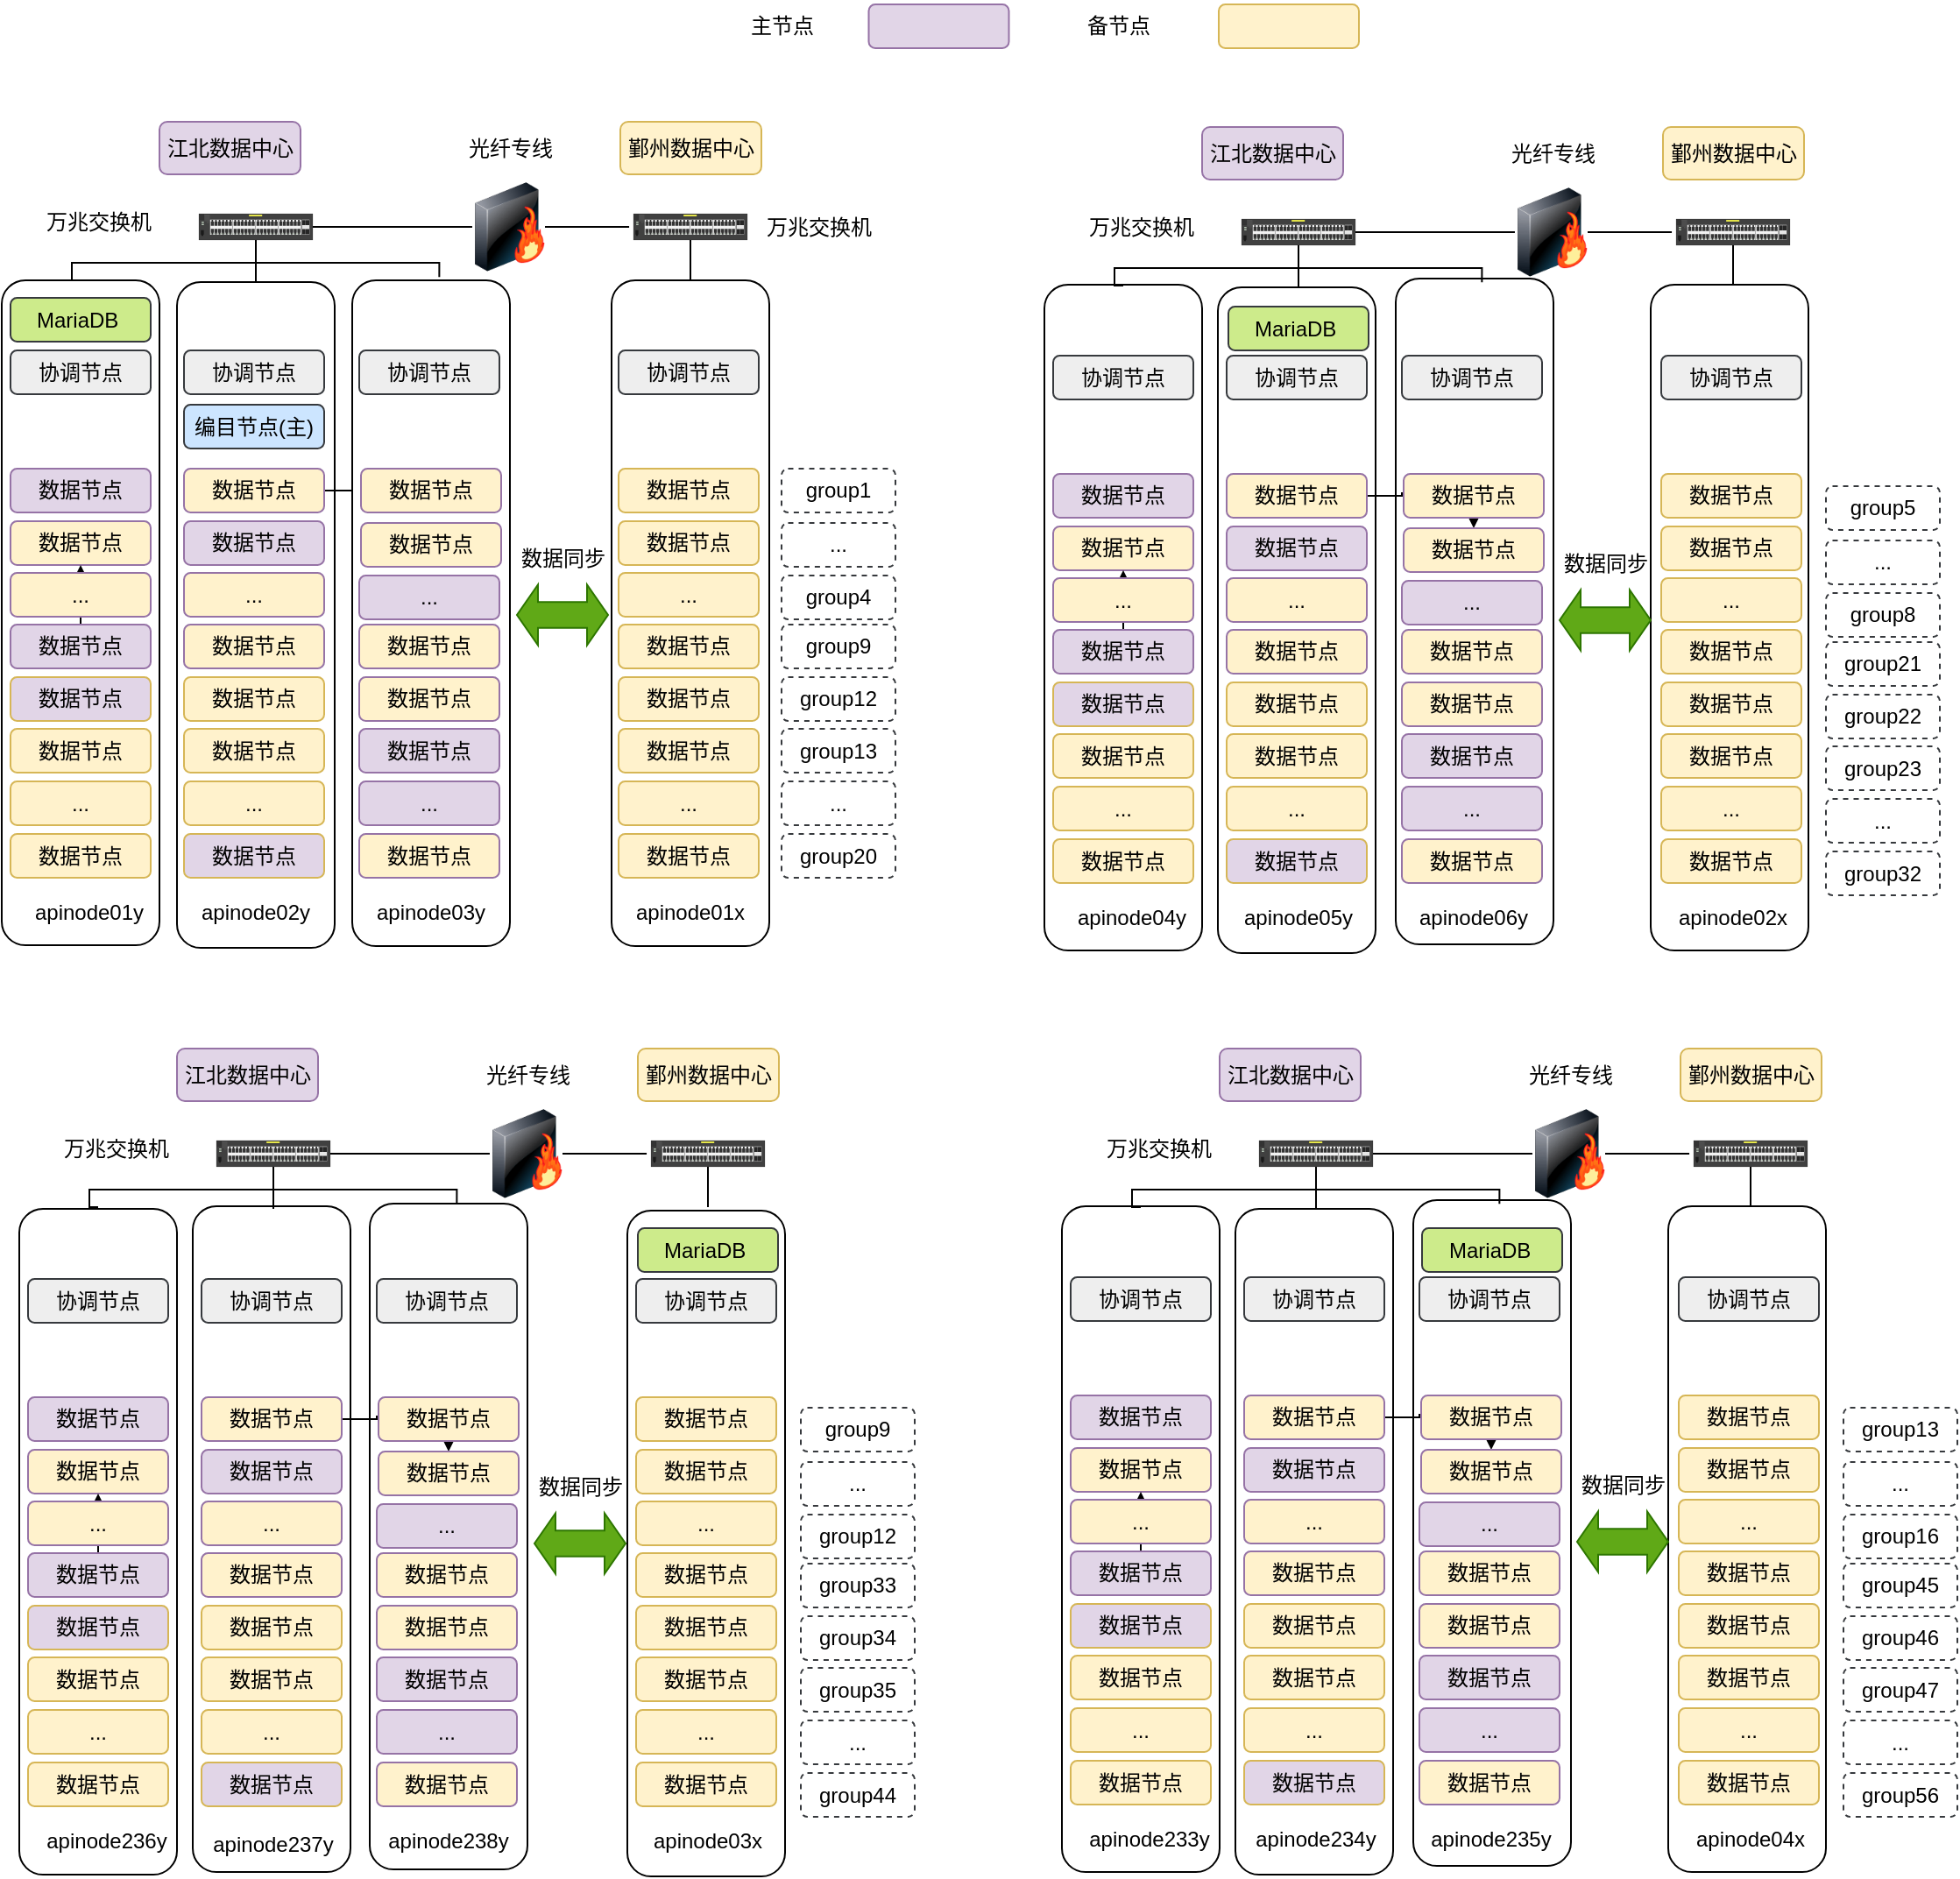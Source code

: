<mxfile version="17.4.2" type="device"><diagram name="第 1 页" id="QUv3hfNz3hqeF-eI6p3Q"><mxGraphModel dx="1278" dy="649" grid="1" gridSize="10" guides="1" tooltips="1" connect="1" arrows="1" fold="1" page="1" pageScale="1" pageWidth="827" pageHeight="1169" math="0" shadow="0"><root><mxCell id="0"/><mxCell id="1" parent="0"/><mxCell id="uAcCHev4X3XPXOWS3h_A-399" value="" style="rounded=1;whiteSpace=wrap;html=1;container=0;" parent="1" vertex="1"><mxGeometry x="825.5" y="229" width="90" height="380" as="geometry"/></mxCell><mxCell id="uAcCHev4X3XPXOWS3h_A-398" value="" style="rounded=1;whiteSpace=wrap;html=1;container=0;" parent="1" vertex="1"><mxGeometry x="971" y="232.5" width="90" height="380" as="geometry"/></mxCell><mxCell id="uAcCHev4X3XPXOWS3h_A-397" value="" style="rounded=1;whiteSpace=wrap;html=1;container=0;" parent="1" vertex="1"><mxGeometry x="724" y="234" width="90" height="380" as="geometry"/></mxCell><mxCell id="uAcCHev4X3XPXOWS3h_A-396" value="" style="rounded=1;whiteSpace=wrap;html=1;container=0;" parent="1" vertex="1"><mxGeometry x="625" y="232.5" width="90" height="380" as="geometry"/></mxCell><mxCell id="NNuaxe38NgJ3ynBzM_yE-194" value="" style="rounded=1;whiteSpace=wrap;html=1;container=0;" parent="1" vertex="1"><mxGeometry x="130" y="231" width="90" height="380" as="geometry"/></mxCell><mxCell id="uAcCHev4X3XPXOWS3h_A-25" value="" style="edgeStyle=orthogonalEdgeStyle;rounded=0;orthogonalLoop=1;jettySize=auto;html=1;fontFamily=Helvetica;fontSize=12;fontColor=default;" parent="1" source="NNuaxe38NgJ3ynBzM_yE-195" target="uAcCHev4X3XPXOWS3h_A-24" edge="1"><mxGeometry relative="1" as="geometry"/></mxCell><mxCell id="NNuaxe38NgJ3ynBzM_yE-195" value="数据节点" style="rounded=1;whiteSpace=wrap;html=1;fillColor=#FFF2CC;strokeColor=#9673a6;container=0;" parent="1" vertex="1"><mxGeometry x="134" y="337.5" width="80" height="25" as="geometry"/></mxCell><mxCell id="NNuaxe38NgJ3ynBzM_yE-196" value="数据节点" style="rounded=1;whiteSpace=wrap;html=1;fillColor=#E1D5E7;strokeColor=#9673a6;container=0;" parent="1" vertex="1"><mxGeometry x="134" y="367.5" width="80" height="25" as="geometry"/></mxCell><mxCell id="NNuaxe38NgJ3ynBzM_yE-197" value="..." style="rounded=1;whiteSpace=wrap;html=1;fillColor=#FFF2CC;strokeColor=#9673a6;container=0;" parent="1" vertex="1"><mxGeometry x="134" y="397" width="80" height="25" as="geometry"/></mxCell><mxCell id="NNuaxe38NgJ3ynBzM_yE-198" value="数据节点" style="rounded=1;whiteSpace=wrap;html=1;fillColor=#FFF2CC;strokeColor=#9673a6;container=0;" parent="1" vertex="1"><mxGeometry x="134" y="426.5" width="80" height="25" as="geometry"/></mxCell><mxCell id="NNuaxe38NgJ3ynBzM_yE-199" value="数据节点" style="rounded=1;whiteSpace=wrap;html=1;fillColor=#fff2cc;strokeColor=#d6b656;container=0;" parent="1" vertex="1"><mxGeometry x="134" y="456.5" width="80" height="25" as="geometry"/></mxCell><mxCell id="NNuaxe38NgJ3ynBzM_yE-200" value="数据节点" style="rounded=1;whiteSpace=wrap;html=1;fillColor=#fff2cc;strokeColor=#d6b656;container=0;" parent="1" vertex="1"><mxGeometry x="134" y="486" width="80" height="25" as="geometry"/></mxCell><mxCell id="NNuaxe38NgJ3ynBzM_yE-203" value="协调节点" style="rounded=1;whiteSpace=wrap;html=1;fillColor=#eeeeee;strokeColor=#36393d;container=0;" parent="1" vertex="1"><mxGeometry x="134" y="270" width="80" height="25" as="geometry"/></mxCell><mxCell id="NNuaxe38NgJ3ynBzM_yE-204" value="apinode02y" style="text;html=1;align=center;verticalAlign=middle;whiteSpace=wrap;rounded=1;container=0;" parent="1" vertex="1"><mxGeometry x="130" y="576" width="90" height="30" as="geometry"/></mxCell><mxCell id="NNuaxe38NgJ3ynBzM_yE-206" value="" style="html=1;verticalLabelPosition=bottom;verticalAlign=top;outlineConnect=0;shadow=0;dashed=0;shape=mxgraph.rack.hpe_aruba.switches.j9772a_2530_48g_poeplus_switch;container=0;" parent="1" vertex="1"><mxGeometry x="142.5" y="192" width="65" height="15" as="geometry"/></mxCell><mxCell id="NNuaxe38NgJ3ynBzM_yE-207" value="万兆交换机" style="text;html=1;align=center;verticalAlign=middle;whiteSpace=wrap;rounded=1;container=0;" parent="1" vertex="1"><mxGeometry x="44.5" y="179" width="80.5" height="35.5" as="geometry"/></mxCell><mxCell id="NNuaxe38NgJ3ynBzM_yE-208" value="..." style="rounded=1;whiteSpace=wrap;html=1;fillColor=#fff2cc;strokeColor=#d6b656;container=0;" parent="1" vertex="1"><mxGeometry x="134" y="516" width="80" height="25" as="geometry"/></mxCell><mxCell id="NNuaxe38NgJ3ynBzM_yE-209" value="数据节点" style="rounded=1;whiteSpace=wrap;html=1;fillColor=#E1D5E7;strokeColor=#d6b656;container=0;" parent="1" vertex="1"><mxGeometry x="134" y="546" width="80" height="25" as="geometry"/></mxCell><mxCell id="NNuaxe38NgJ3ynBzM_yE-210" value="" style="rounded=1;whiteSpace=wrap;html=1;container=0;" parent="1" vertex="1"><mxGeometry x="230" y="230" width="90" height="380" as="geometry"/></mxCell><mxCell id="NNuaxe38NgJ3ynBzM_yE-215" value="数据节点" style="rounded=1;whiteSpace=wrap;html=1;fillColor=#FFF2CC;strokeColor=#9673a6;container=0;" parent="1" vertex="1"><mxGeometry x="234" y="456.5" width="80" height="25" as="geometry"/></mxCell><mxCell id="NNuaxe38NgJ3ynBzM_yE-216" value="数据节点" style="rounded=1;whiteSpace=wrap;html=1;fillColor=#e1d5e7;strokeColor=#9673a6;container=0;" parent="1" vertex="1"><mxGeometry x="234" y="486" width="80" height="25" as="geometry"/></mxCell><mxCell id="NNuaxe38NgJ3ynBzM_yE-218" value="编目节点(主)" style="rounded=1;whiteSpace=wrap;html=1;fillColor=#cce5ff;strokeColor=#36393d;container=0;" parent="1" vertex="1"><mxGeometry x="134" y="301" width="80" height="25" as="geometry"/></mxCell><mxCell id="NNuaxe38NgJ3ynBzM_yE-219" value="协调节点" style="rounded=1;whiteSpace=wrap;html=1;fillColor=#eeeeee;strokeColor=#36393d;container=0;" parent="1" vertex="1"><mxGeometry x="234" y="270" width="80" height="25" as="geometry"/></mxCell><mxCell id="NNuaxe38NgJ3ynBzM_yE-220" value="apinode03y" style="text;html=1;align=center;verticalAlign=middle;whiteSpace=wrap;rounded=1;container=0;" parent="1" vertex="1"><mxGeometry x="230" y="576" width="90" height="30" as="geometry"/></mxCell><mxCell id="NNuaxe38NgJ3ynBzM_yE-221" value="..." style="rounded=1;whiteSpace=wrap;html=1;fillColor=#e1d5e7;strokeColor=#9673a6;container=0;" parent="1" vertex="1"><mxGeometry x="234" y="516" width="80" height="25" as="geometry"/></mxCell><mxCell id="NNuaxe38NgJ3ynBzM_yE-222" value="数据节点" style="rounded=1;whiteSpace=wrap;html=1;fillColor=#FFF2CC;strokeColor=#9673a6;container=0;" parent="1" vertex="1"><mxGeometry x="234" y="546" width="80" height="25" as="geometry"/></mxCell><mxCell id="NNuaxe38NgJ3ynBzM_yE-223" value="" style="rounded=1;whiteSpace=wrap;html=1;container=0;" parent="1" vertex="1"><mxGeometry x="378" y="230" width="90" height="380" as="geometry"/></mxCell><mxCell id="NNuaxe38NgJ3ynBzM_yE-224" value="数据节点" style="rounded=1;whiteSpace=wrap;html=1;fillColor=#fff2cc;strokeColor=#d6b656;container=0;" parent="1" vertex="1"><mxGeometry x="382" y="337.5" width="80" height="25" as="geometry"/></mxCell><mxCell id="NNuaxe38NgJ3ynBzM_yE-225" value="数据节点" style="rounded=1;whiteSpace=wrap;html=1;fillColor=#fff2cc;strokeColor=#d6b656;container=0;" parent="1" vertex="1"><mxGeometry x="382" y="367.5" width="80" height="25" as="geometry"/></mxCell><mxCell id="NNuaxe38NgJ3ynBzM_yE-226" value="..." style="rounded=1;whiteSpace=wrap;html=1;fillColor=#fff2cc;strokeColor=#d6b656;container=0;" parent="1" vertex="1"><mxGeometry x="382" y="397" width="80" height="25" as="geometry"/></mxCell><mxCell id="NNuaxe38NgJ3ynBzM_yE-227" value="数据节点" style="rounded=1;whiteSpace=wrap;html=1;fillColor=#fff2cc;strokeColor=#d6b656;container=0;" parent="1" vertex="1"><mxGeometry x="382" y="426.5" width="80" height="25" as="geometry"/></mxCell><mxCell id="NNuaxe38NgJ3ynBzM_yE-228" value="数据节点" style="rounded=1;whiteSpace=wrap;html=1;fillColor=#fff2cc;strokeColor=#d6b656;strokeWidth=1;container=0;" parent="1" vertex="1"><mxGeometry x="382" y="456.5" width="80" height="25" as="geometry"/></mxCell><mxCell id="NNuaxe38NgJ3ynBzM_yE-229" value="数据节点" style="rounded=1;whiteSpace=wrap;html=1;fillColor=#fff2cc;strokeColor=#d6b656;container=0;" parent="1" vertex="1"><mxGeometry x="382" y="486" width="80" height="25" as="geometry"/></mxCell><mxCell id="NNuaxe38NgJ3ynBzM_yE-232" value="协调节点" style="rounded=1;whiteSpace=wrap;html=1;fillColor=#eeeeee;strokeColor=#36393d;container=0;" parent="1" vertex="1"><mxGeometry x="382" y="270" width="80" height="25" as="geometry"/></mxCell><mxCell id="NNuaxe38NgJ3ynBzM_yE-233" value="apinode01x" style="text;html=1;align=center;verticalAlign=middle;whiteSpace=wrap;rounded=1;container=0;" parent="1" vertex="1"><mxGeometry x="378" y="576" width="90" height="30" as="geometry"/></mxCell><mxCell id="NNuaxe38NgJ3ynBzM_yE-234" value="..." style="rounded=1;whiteSpace=wrap;html=1;fillColor=#fff2cc;strokeColor=#d6b656;container=0;" parent="1" vertex="1"><mxGeometry x="382" y="516" width="80" height="25" as="geometry"/></mxCell><mxCell id="NNuaxe38NgJ3ynBzM_yE-235" value="数据节点" style="rounded=1;whiteSpace=wrap;html=1;fillColor=#fff2cc;strokeColor=#d6b656;container=0;" parent="1" vertex="1"><mxGeometry x="382" y="546" width="80" height="25" as="geometry"/></mxCell><mxCell id="NNuaxe38NgJ3ynBzM_yE-236" style="edgeStyle=orthogonalEdgeStyle;rounded=0;orthogonalLoop=1;jettySize=auto;html=1;startArrow=none;startFill=0;endArrow=none;endFill=0;" parent="1" source="NNuaxe38NgJ3ynBzM_yE-237" target="NNuaxe38NgJ3ynBzM_yE-223" edge="1"><mxGeometry relative="1" as="geometry"/></mxCell><mxCell id="NNuaxe38NgJ3ynBzM_yE-237" value="" style="html=1;verticalLabelPosition=bottom;verticalAlign=top;outlineConnect=0;shadow=0;dashed=0;shape=mxgraph.rack.hpe_aruba.switches.j9772a_2530_48g_poeplus_switch;container=0;" parent="1" vertex="1"><mxGeometry x="390.5" y="192" width="65" height="15" as="geometry"/></mxCell><mxCell id="NNuaxe38NgJ3ynBzM_yE-238" style="edgeStyle=orthogonalEdgeStyle;rounded=0;orthogonalLoop=1;jettySize=auto;html=1;entryX=-0.038;entryY=0.5;entryDx=0;entryDy=0;entryPerimeter=0;startArrow=none;startFill=0;endArrow=none;endFill=0;" parent="1" source="NNuaxe38NgJ3ynBzM_yE-240" target="NNuaxe38NgJ3ynBzM_yE-237" edge="1"><mxGeometry relative="1" as="geometry"/></mxCell><mxCell id="NNuaxe38NgJ3ynBzM_yE-239" value="" style="edgeStyle=orthogonalEdgeStyle;rounded=0;orthogonalLoop=1;jettySize=auto;html=1;entryX=-0.038;entryY=0.5;entryDx=0;entryDy=0;entryPerimeter=0;startArrow=none;startFill=0;endArrow=none;endFill=0;" parent="1" source="NNuaxe38NgJ3ynBzM_yE-206" target="NNuaxe38NgJ3ynBzM_yE-240" edge="1"><mxGeometry relative="1" as="geometry"><mxPoint x="252" y="200" as="sourcePoint"/><mxPoint x="370" y="200" as="targetPoint"/></mxGeometry></mxCell><mxCell id="NNuaxe38NgJ3ynBzM_yE-240" value="" style="image;html=1;image=img/lib/clip_art/networking/Firewall-page1_128x128.png;container=0;" parent="1" vertex="1"><mxGeometry x="300" y="169.5" width="40" height="60" as="geometry"/></mxCell><mxCell id="NNuaxe38NgJ3ynBzM_yE-241" value="万兆交换机" style="text;html=1;align=center;verticalAlign=middle;whiteSpace=wrap;rounded=1;container=0;" parent="1" vertex="1"><mxGeometry x="455.5" y="184.5" width="80.5" height="30" as="geometry"/></mxCell><mxCell id="NNuaxe38NgJ3ynBzM_yE-242" value="光纤专线" style="text;html=1;align=center;verticalAlign=middle;whiteSpace=wrap;rounded=1;container=0;" parent="1" vertex="1"><mxGeometry x="279.75" y="139.5" width="80.5" height="30" as="geometry"/></mxCell><mxCell id="NNuaxe38NgJ3ynBzM_yE-243" value="" style="html=1;shadow=0;dashed=0;align=center;verticalAlign=middle;shape=mxgraph.arrows2.twoWayArrow;dy=0.57;dx=12;fillColor=#60a917;strokeColor=#2D7600;fontColor=#ffffff;container=0;" parent="1" vertex="1"><mxGeometry x="324" y="403.75" width="52" height="34.5" as="geometry"/></mxCell><mxCell id="NNuaxe38NgJ3ynBzM_yE-244" value="数据同步" style="text;html=1;align=center;verticalAlign=middle;whiteSpace=wrap;rounded=1;container=0;" parent="1" vertex="1"><mxGeometry x="309.75" y="373.75" width="80.5" height="30" as="geometry"/></mxCell><mxCell id="NNuaxe38NgJ3ynBzM_yE-245" value="江北数据中心" style="text;html=1;align=center;verticalAlign=middle;whiteSpace=wrap;rounded=1;fillColor=#e1d5e7;strokeColor=#9673a6;container=0;" parent="1" vertex="1"><mxGeometry x="120" y="139.5" width="80.5" height="30" as="geometry"/></mxCell><mxCell id="NNuaxe38NgJ3ynBzM_yE-246" value="鄞州数据中心" style="text;html=1;align=center;verticalAlign=middle;whiteSpace=wrap;rounded=1;fillColor=#fff2cc;strokeColor=#d6b656;container=0;" parent="1" vertex="1"><mxGeometry x="383" y="139.5" width="80.5" height="30" as="geometry"/></mxCell><mxCell id="NNuaxe38NgJ3ynBzM_yE-247" value="group1" style="rounded=1;whiteSpace=wrap;html=1;fillColor=none;strokeColor=#36393d;dashed=1;container=0;" parent="1" vertex="1"><mxGeometry x="475" y="337.5" width="65" height="25" as="geometry"/></mxCell><mxCell id="NNuaxe38NgJ3ynBzM_yE-248" value="..." style="rounded=1;whiteSpace=wrap;html=1;fillColor=none;strokeColor=#36393d;dashed=1;container=0;" parent="1" vertex="1"><mxGeometry x="475" y="368.5" width="65" height="25" as="geometry"/></mxCell><mxCell id="NNuaxe38NgJ3ynBzM_yE-249" value="group4" style="rounded=1;whiteSpace=wrap;html=1;fillColor=none;strokeColor=#36393d;dashed=1;container=0;" parent="1" vertex="1"><mxGeometry x="475" y="398.5" width="65" height="25" as="geometry"/></mxCell><mxCell id="NNuaxe38NgJ3ynBzM_yE-250" value="group9" style="rounded=1;whiteSpace=wrap;html=1;fillColor=none;strokeColor=#36393d;dashed=1;container=0;" parent="1" vertex="1"><mxGeometry x="475" y="426.5" width="65" height="25" as="geometry"/></mxCell><mxCell id="NNuaxe38NgJ3ynBzM_yE-251" value="group12" style="rounded=1;whiteSpace=wrap;html=1;fillColor=none;strokeColor=#36393d;dashed=1;container=0;" parent="1" vertex="1"><mxGeometry x="475" y="456.5" width="65" height="25" as="geometry"/></mxCell><mxCell id="NNuaxe38NgJ3ynBzM_yE-252" value="group13" style="rounded=1;whiteSpace=wrap;html=1;fillColor=none;strokeColor=#36393d;dashed=1;container=0;" parent="1" vertex="1"><mxGeometry x="475" y="486" width="65" height="25" as="geometry"/></mxCell><mxCell id="NNuaxe38NgJ3ynBzM_yE-253" value="..." style="rounded=1;whiteSpace=wrap;html=1;fillColor=none;strokeColor=#36393d;dashed=1;container=0;" parent="1" vertex="1"><mxGeometry x="475" y="516" width="65" height="25" as="geometry"/></mxCell><mxCell id="NNuaxe38NgJ3ynBzM_yE-254" value="group20" style="rounded=1;whiteSpace=wrap;html=1;fillColor=none;strokeColor=#36393d;dashed=1;container=0;" parent="1" vertex="1"><mxGeometry x="475" y="546" width="65" height="25" as="geometry"/></mxCell><mxCell id="NNuaxe38NgJ3ynBzM_yE-379" value="" style="rounded=1;whiteSpace=wrap;html=1;fillColor=#e1d5e7;strokeColor=#9673a6;container=0;" parent="1" vertex="1"><mxGeometry x="524.75" y="72.5" width="80" height="25" as="geometry"/></mxCell><mxCell id="NNuaxe38NgJ3ynBzM_yE-380" value="" style="rounded=1;whiteSpace=wrap;html=1;fillColor=#fff2cc;strokeColor=#d6b656;container=0;" parent="1" vertex="1"><mxGeometry x="724.5" y="72.5" width="80" height="25" as="geometry"/></mxCell><mxCell id="NNuaxe38NgJ3ynBzM_yE-381" value="主节点" style="text;html=1;align=center;verticalAlign=middle;whiteSpace=wrap;rounded=1;container=0;" parent="1" vertex="1"><mxGeometry x="434.5" y="70" width="80.5" height="30" as="geometry"/></mxCell><mxCell id="NNuaxe38NgJ3ynBzM_yE-382" value="备节点" style="text;html=1;align=center;verticalAlign=middle;whiteSpace=wrap;rounded=1;container=0;" parent="1" vertex="1"><mxGeometry x="626.5" y="70" width="80.5" height="30" as="geometry"/></mxCell><mxCell id="uAcCHev4X3XPXOWS3h_A-1" value="" style="rounded=1;whiteSpace=wrap;html=1;container=0;" parent="1" vertex="1"><mxGeometry x="30" y="230" width="90" height="379.5" as="geometry"/></mxCell><mxCell id="uAcCHev4X3XPXOWS3h_A-2" value="协调节点" style="rounded=1;whiteSpace=wrap;html=1;fillColor=#eeeeee;strokeColor=#36393d;container=0;" parent="1" vertex="1"><mxGeometry x="35" y="270" width="80" height="25" as="geometry"/></mxCell><mxCell id="uAcCHev4X3XPXOWS3h_A-9" value="数据节点" style="rounded=1;whiteSpace=wrap;html=1;fillColor=#e1d5e7;strokeColor=#9673a6;container=0;" parent="1" vertex="1"><mxGeometry x="35" y="337.5" width="80" height="25" as="geometry"/></mxCell><mxCell id="uAcCHev4X3XPXOWS3h_A-10" value="数据节点" style="rounded=1;whiteSpace=wrap;html=1;fillColor=#FFF2CC;strokeColor=#9673a6;container=0;" parent="1" vertex="1"><mxGeometry x="35" y="367.5" width="80" height="25" as="geometry"/></mxCell><mxCell id="uAcCHev4X3XPXOWS3h_A-23" value="" style="edgeStyle=orthogonalEdgeStyle;rounded=0;orthogonalLoop=1;jettySize=auto;html=1;" parent="1" source="uAcCHev4X3XPXOWS3h_A-11" target="uAcCHev4X3XPXOWS3h_A-10" edge="1"><mxGeometry relative="1" as="geometry"/></mxCell><mxCell id="uAcCHev4X3XPXOWS3h_A-11" value="数据节点" style="rounded=1;whiteSpace=wrap;html=1;fillColor=#E1D5E7;strokeColor=#9673a6;container=0;" parent="1" vertex="1"><mxGeometry x="35" y="426.5" width="80" height="25" as="geometry"/></mxCell><mxCell id="uAcCHev4X3XPXOWS3h_A-12" value="数据节点" style="rounded=1;whiteSpace=wrap;html=1;fillColor=#E1D5E7;strokeColor=#d6b656;container=0;" parent="1" vertex="1"><mxGeometry x="35" y="456.5" width="80" height="25" as="geometry"/></mxCell><mxCell id="uAcCHev4X3XPXOWS3h_A-13" value="数据节点" style="rounded=1;whiteSpace=wrap;html=1;fillColor=#fff2cc;strokeColor=#d6b656;container=0;" parent="1" vertex="1"><mxGeometry x="35" y="486" width="80" height="25" as="geometry"/></mxCell><mxCell id="uAcCHev4X3XPXOWS3h_A-14" value="..." style="rounded=1;whiteSpace=wrap;html=1;fillColor=#fff2cc;strokeColor=#d6b656;container=0;" parent="1" vertex="1"><mxGeometry x="35" y="516" width="80" height="25" as="geometry"/></mxCell><mxCell id="uAcCHev4X3XPXOWS3h_A-15" value="数据节点" style="rounded=1;whiteSpace=wrap;html=1;fillColor=#fff2cc;strokeColor=#d6b656;container=0;" parent="1" vertex="1"><mxGeometry x="35" y="546" width="80" height="25" as="geometry"/></mxCell><mxCell id="uAcCHev4X3XPXOWS3h_A-16" value="..." style="rounded=1;whiteSpace=wrap;html=1;fillColor=#FFF2CC;strokeColor=#9673a6;container=0;" parent="1" vertex="1"><mxGeometry x="35" y="397" width="80" height="25" as="geometry"/></mxCell><mxCell id="uAcCHev4X3XPXOWS3h_A-17" value="apinode01y" style="text;html=1;align=center;verticalAlign=middle;whiteSpace=wrap;rounded=1;container=0;" parent="1" vertex="1"><mxGeometry x="35" y="576" width="90" height="30" as="geometry"/></mxCell><mxCell id="uAcCHev4X3XPXOWS3h_A-18" style="edgeStyle=orthogonalEdgeStyle;rounded=0;orthogonalLoop=1;jettySize=auto;html=1;endArrow=none;endFill=0;exitX=0.5;exitY=0;exitDx=0;exitDy=0;entryX=0.552;entryY=-0.005;entryDx=0;entryDy=0;entryPerimeter=0;" parent="1" source="uAcCHev4X3XPXOWS3h_A-1" target="NNuaxe38NgJ3ynBzM_yE-210" edge="1"><mxGeometry relative="1" as="geometry"><Array as="points"><mxPoint x="70" y="230"/><mxPoint x="70" y="220"/><mxPoint x="280" y="220"/></Array><mxPoint x="70" y="203.75" as="sourcePoint"/><mxPoint x="280" y="220" as="targetPoint"/></mxGeometry></mxCell><mxCell id="uAcCHev4X3XPXOWS3h_A-22" value="" style="endArrow=none;html=1;rounded=0;" parent="1" source="NNuaxe38NgJ3ynBzM_yE-194" target="NNuaxe38NgJ3ynBzM_yE-206" edge="1"><mxGeometry width="50" height="50" relative="1" as="geometry"><mxPoint x="110" y="270" as="sourcePoint"/><mxPoint x="160" y="220" as="targetPoint"/></mxGeometry></mxCell><mxCell id="uAcCHev4X3XPXOWS3h_A-24" value="数据节点" style="rounded=1;whiteSpace=wrap;html=1;fillColor=#FFF2CC;strokeColor=#9673a6;container=0;" parent="1" vertex="1"><mxGeometry x="235" y="368.5" width="80" height="25" as="geometry"/></mxCell><mxCell id="uAcCHev4X3XPXOWS3h_A-26" value="数据节点" style="rounded=1;whiteSpace=wrap;html=1;fillColor=#FFF2CC;strokeColor=#9673a6;container=0;" parent="1" vertex="1"><mxGeometry x="235" y="337.5" width="80" height="25" as="geometry"/></mxCell><mxCell id="uAcCHev4X3XPXOWS3h_A-27" value="数据节点" style="rounded=1;whiteSpace=wrap;html=1;fillColor=#FFF2CC;strokeColor=#9673a6;container=0;" parent="1" vertex="1"><mxGeometry x="234" y="426.5" width="80" height="25" as="geometry"/></mxCell><mxCell id="uAcCHev4X3XPXOWS3h_A-28" value="..." style="rounded=1;whiteSpace=wrap;html=1;fillColor=#E1D5E7;strokeColor=#9673a6;container=0;" parent="1" vertex="1"><mxGeometry x="234" y="398.5" width="80" height="25" as="geometry"/></mxCell><mxCell id="uAcCHev4X3XPXOWS3h_A-29" value="MariaDB&amp;nbsp;" style="rounded=1;whiteSpace=wrap;html=1;fillColor=#cdeb8b;strokeColor=#36393d;container=0;" parent="1" vertex="1"><mxGeometry x="35" y="240" width="80" height="25" as="geometry"/></mxCell><mxCell id="uAcCHev4X3XPXOWS3h_A-337" value="" style="edgeStyle=orthogonalEdgeStyle;rounded=0;orthogonalLoop=1;jettySize=auto;html=1;fontFamily=Helvetica;fontSize=12;fontColor=default;" parent="1" source="uAcCHev4X3XPXOWS3h_A-338" target="uAcCHev4X3XPXOWS3h_A-390" edge="1"><mxGeometry relative="1" as="geometry"/></mxCell><mxCell id="uAcCHev4X3XPXOWS3h_A-338" value="数据节点" style="rounded=1;whiteSpace=wrap;html=1;fillColor=#FFF2CC;strokeColor=#9673a6;container=0;" parent="1" vertex="1"><mxGeometry x="729" y="340.5" width="80" height="25" as="geometry"/></mxCell><mxCell id="uAcCHev4X3XPXOWS3h_A-339" value="数据节点" style="rounded=1;whiteSpace=wrap;html=1;fillColor=#E1D5E7;strokeColor=#9673a6;container=0;" parent="1" vertex="1"><mxGeometry x="729" y="370.5" width="80" height="25" as="geometry"/></mxCell><mxCell id="uAcCHev4X3XPXOWS3h_A-340" value="..." style="rounded=1;whiteSpace=wrap;html=1;fillColor=#FFF2CC;strokeColor=#9673a6;container=0;" parent="1" vertex="1"><mxGeometry x="729" y="400" width="80" height="25" as="geometry"/></mxCell><mxCell id="uAcCHev4X3XPXOWS3h_A-341" value="数据节点" style="rounded=1;whiteSpace=wrap;html=1;fillColor=#FFF2CC;strokeColor=#9673a6;container=0;" parent="1" vertex="1"><mxGeometry x="729" y="429.5" width="80" height="25" as="geometry"/></mxCell><mxCell id="uAcCHev4X3XPXOWS3h_A-342" value="数据节点" style="rounded=1;whiteSpace=wrap;html=1;fillColor=#fff2cc;strokeColor=#d6b656;container=0;" parent="1" vertex="1"><mxGeometry x="729" y="459.5" width="80" height="25" as="geometry"/></mxCell><mxCell id="uAcCHev4X3XPXOWS3h_A-343" value="数据节点" style="rounded=1;whiteSpace=wrap;html=1;fillColor=#fff2cc;strokeColor=#d6b656;container=0;" parent="1" vertex="1"><mxGeometry x="729" y="489" width="80" height="25" as="geometry"/></mxCell><mxCell id="uAcCHev4X3XPXOWS3h_A-344" value="协调节点" style="rounded=1;whiteSpace=wrap;html=1;fillColor=#eeeeee;strokeColor=#36393d;container=0;" parent="1" vertex="1"><mxGeometry x="729" y="273" width="80" height="25" as="geometry"/></mxCell><mxCell id="uAcCHev4X3XPXOWS3h_A-345" value="apinode05y" style="text;html=1;align=center;verticalAlign=middle;whiteSpace=wrap;rounded=1;container=0;" parent="1" vertex="1"><mxGeometry x="725" y="579" width="90" height="30" as="geometry"/></mxCell><mxCell id="uAcCHev4X3XPXOWS3h_A-346" value="" style="html=1;verticalLabelPosition=bottom;verticalAlign=top;outlineConnect=0;shadow=0;dashed=0;shape=mxgraph.rack.hpe_aruba.switches.j9772a_2530_48g_poeplus_switch;container=0;" parent="1" vertex="1"><mxGeometry x="737.5" y="195" width="65" height="15" as="geometry"/></mxCell><mxCell id="uAcCHev4X3XPXOWS3h_A-347" value="万兆交换机" style="text;html=1;align=center;verticalAlign=middle;whiteSpace=wrap;rounded=1;container=0;" parent="1" vertex="1"><mxGeometry x="639.5" y="182" width="80.5" height="35.5" as="geometry"/></mxCell><mxCell id="uAcCHev4X3XPXOWS3h_A-348" value="..." style="rounded=1;whiteSpace=wrap;html=1;fillColor=#fff2cc;strokeColor=#d6b656;container=0;" parent="1" vertex="1"><mxGeometry x="729" y="519" width="80" height="25" as="geometry"/></mxCell><mxCell id="uAcCHev4X3XPXOWS3h_A-349" value="数据节点" style="rounded=1;whiteSpace=wrap;html=1;fillColor=#E1D5E7;strokeColor=#d6b656;container=0;" parent="1" vertex="1"><mxGeometry x="729" y="549" width="80" height="25" as="geometry"/></mxCell><mxCell id="uAcCHev4X3XPXOWS3h_A-350" value="数据节点" style="rounded=1;whiteSpace=wrap;html=1;fillColor=#FFF2CC;strokeColor=#9673a6;container=0;" parent="1" vertex="1"><mxGeometry x="829" y="459.5" width="80" height="25" as="geometry"/></mxCell><mxCell id="uAcCHev4X3XPXOWS3h_A-351" value="数据节点" style="rounded=1;whiteSpace=wrap;html=1;fillColor=#e1d5e7;strokeColor=#9673a6;container=0;" parent="1" vertex="1"><mxGeometry x="829" y="489" width="80" height="25" as="geometry"/></mxCell><mxCell id="uAcCHev4X3XPXOWS3h_A-353" value="协调节点" style="rounded=1;whiteSpace=wrap;html=1;fillColor=#eeeeee;strokeColor=#36393d;container=0;" parent="1" vertex="1"><mxGeometry x="829" y="273" width="80" height="25" as="geometry"/></mxCell><mxCell id="uAcCHev4X3XPXOWS3h_A-354" value="apinode06y" style="text;html=1;align=center;verticalAlign=middle;whiteSpace=wrap;rounded=1;container=0;" parent="1" vertex="1"><mxGeometry x="825" y="579" width="90" height="30" as="geometry"/></mxCell><mxCell id="uAcCHev4X3XPXOWS3h_A-355" value="..." style="rounded=1;whiteSpace=wrap;html=1;fillColor=#e1d5e7;strokeColor=#9673a6;container=0;" parent="1" vertex="1"><mxGeometry x="829" y="519" width="80" height="25" as="geometry"/></mxCell><mxCell id="uAcCHev4X3XPXOWS3h_A-356" value="数据节点" style="rounded=1;whiteSpace=wrap;html=1;fillColor=#FFF2CC;strokeColor=#9673a6;container=0;" parent="1" vertex="1"><mxGeometry x="829" y="549" width="80" height="25" as="geometry"/></mxCell><mxCell id="uAcCHev4X3XPXOWS3h_A-357" value="数据节点" style="rounded=1;whiteSpace=wrap;html=1;fillColor=#fff2cc;strokeColor=#d6b656;container=0;" parent="1" vertex="1"><mxGeometry x="977" y="340.5" width="80" height="25" as="geometry"/></mxCell><mxCell id="uAcCHev4X3XPXOWS3h_A-358" value="数据节点" style="rounded=1;whiteSpace=wrap;html=1;fillColor=#fff2cc;strokeColor=#d6b656;container=0;" parent="1" vertex="1"><mxGeometry x="977" y="370.5" width="80" height="25" as="geometry"/></mxCell><mxCell id="uAcCHev4X3XPXOWS3h_A-359" value="..." style="rounded=1;whiteSpace=wrap;html=1;fillColor=#fff2cc;strokeColor=#d6b656;container=0;" parent="1" vertex="1"><mxGeometry x="977" y="400" width="80" height="25" as="geometry"/></mxCell><mxCell id="uAcCHev4X3XPXOWS3h_A-360" value="数据节点" style="rounded=1;whiteSpace=wrap;html=1;fillColor=#fff2cc;strokeColor=#d6b656;container=0;" parent="1" vertex="1"><mxGeometry x="977" y="429.5" width="80" height="25" as="geometry"/></mxCell><mxCell id="uAcCHev4X3XPXOWS3h_A-361" value="数据节点" style="rounded=1;whiteSpace=wrap;html=1;fillColor=#fff2cc;strokeColor=#d6b656;strokeWidth=1;container=0;" parent="1" vertex="1"><mxGeometry x="977" y="459.5" width="80" height="25" as="geometry"/></mxCell><mxCell id="uAcCHev4X3XPXOWS3h_A-362" value="数据节点" style="rounded=1;whiteSpace=wrap;html=1;fillColor=#fff2cc;strokeColor=#d6b656;container=0;" parent="1" vertex="1"><mxGeometry x="977" y="489" width="80" height="25" as="geometry"/></mxCell><mxCell id="uAcCHev4X3XPXOWS3h_A-363" value="协调节点" style="rounded=1;whiteSpace=wrap;html=1;fillColor=#eeeeee;strokeColor=#36393d;container=0;" parent="1" vertex="1"><mxGeometry x="977" y="273" width="80" height="25" as="geometry"/></mxCell><mxCell id="uAcCHev4X3XPXOWS3h_A-364" value="apinode02x" style="text;html=1;align=center;verticalAlign=middle;whiteSpace=wrap;rounded=1;container=0;" parent="1" vertex="1"><mxGeometry x="973" y="579" width="90" height="30" as="geometry"/></mxCell><mxCell id="uAcCHev4X3XPXOWS3h_A-365" value="..." style="rounded=1;whiteSpace=wrap;html=1;fillColor=#fff2cc;strokeColor=#d6b656;container=0;" parent="1" vertex="1"><mxGeometry x="977" y="519" width="80" height="25" as="geometry"/></mxCell><mxCell id="uAcCHev4X3XPXOWS3h_A-366" value="数据节点" style="rounded=1;whiteSpace=wrap;html=1;fillColor=#fff2cc;strokeColor=#d6b656;container=0;" parent="1" vertex="1"><mxGeometry x="977" y="549" width="80" height="25" as="geometry"/></mxCell><mxCell id="uAcCHev4X3XPXOWS3h_A-367" style="edgeStyle=orthogonalEdgeStyle;rounded=0;orthogonalLoop=1;jettySize=auto;html=1;startArrow=none;startFill=0;endArrow=none;endFill=0;" parent="1" source="uAcCHev4X3XPXOWS3h_A-368" edge="1"><mxGeometry relative="1" as="geometry"><mxPoint x="1018" y="233" as="targetPoint"/></mxGeometry></mxCell><mxCell id="uAcCHev4X3XPXOWS3h_A-368" value="" style="html=1;verticalLabelPosition=bottom;verticalAlign=top;outlineConnect=0;shadow=0;dashed=0;shape=mxgraph.rack.hpe_aruba.switches.j9772a_2530_48g_poeplus_switch;container=0;" parent="1" vertex="1"><mxGeometry x="985.5" y="195" width="65" height="15" as="geometry"/></mxCell><mxCell id="uAcCHev4X3XPXOWS3h_A-369" style="edgeStyle=orthogonalEdgeStyle;rounded=0;orthogonalLoop=1;jettySize=auto;html=1;entryX=-0.038;entryY=0.5;entryDx=0;entryDy=0;entryPerimeter=0;startArrow=none;startFill=0;endArrow=none;endFill=0;" parent="1" source="uAcCHev4X3XPXOWS3h_A-371" target="uAcCHev4X3XPXOWS3h_A-368" edge="1"><mxGeometry relative="1" as="geometry"/></mxCell><mxCell id="uAcCHev4X3XPXOWS3h_A-370" value="" style="edgeStyle=orthogonalEdgeStyle;rounded=0;orthogonalLoop=1;jettySize=auto;html=1;entryX=-0.038;entryY=0.5;entryDx=0;entryDy=0;entryPerimeter=0;startArrow=none;startFill=0;endArrow=none;endFill=0;" parent="1" source="uAcCHev4X3XPXOWS3h_A-346" target="uAcCHev4X3XPXOWS3h_A-371" edge="1"><mxGeometry relative="1" as="geometry"><mxPoint x="847" y="203" as="sourcePoint"/><mxPoint x="965" y="203" as="targetPoint"/></mxGeometry></mxCell><mxCell id="uAcCHev4X3XPXOWS3h_A-371" value="" style="image;html=1;image=img/lib/clip_art/networking/Firewall-page1_128x128.png;container=0;" parent="1" vertex="1"><mxGeometry x="895" y="172.5" width="40" height="60" as="geometry"/></mxCell><mxCell id="uAcCHev4X3XPXOWS3h_A-372" value="光纤专线" style="text;html=1;align=center;verticalAlign=middle;whiteSpace=wrap;rounded=1;container=0;" parent="1" vertex="1"><mxGeometry x="874.75" y="142.5" width="80.5" height="30" as="geometry"/></mxCell><mxCell id="uAcCHev4X3XPXOWS3h_A-373" value="" style="html=1;shadow=0;dashed=0;align=center;verticalAlign=middle;shape=mxgraph.arrows2.twoWayArrow;dy=0.57;dx=12;fillColor=#60a917;strokeColor=#2D7600;fontColor=#ffffff;container=0;" parent="1" vertex="1"><mxGeometry x="919" y="406.75" width="52" height="34.5" as="geometry"/></mxCell><mxCell id="uAcCHev4X3XPXOWS3h_A-374" value="数据同步" style="text;html=1;align=center;verticalAlign=middle;whiteSpace=wrap;rounded=1;container=0;" parent="1" vertex="1"><mxGeometry x="904.75" y="376.75" width="80.5" height="30" as="geometry"/></mxCell><mxCell id="uAcCHev4X3XPXOWS3h_A-375" value="江北数据中心" style="text;html=1;align=center;verticalAlign=middle;whiteSpace=wrap;rounded=1;fillColor=#e1d5e7;strokeColor=#9673a6;container=0;" parent="1" vertex="1"><mxGeometry x="715" y="142.5" width="80.5" height="30" as="geometry"/></mxCell><mxCell id="uAcCHev4X3XPXOWS3h_A-376" value="鄞州数据中心" style="text;html=1;align=center;verticalAlign=middle;whiteSpace=wrap;rounded=1;fillColor=#fff2cc;strokeColor=#d6b656;container=0;" parent="1" vertex="1"><mxGeometry x="978" y="142.5" width="80.5" height="30" as="geometry"/></mxCell><mxCell id="uAcCHev4X3XPXOWS3h_A-377" value="协调节点" style="rounded=1;whiteSpace=wrap;html=1;fillColor=#eeeeee;strokeColor=#36393d;container=0;" parent="1" vertex="1"><mxGeometry x="630" y="273" width="80" height="25" as="geometry"/></mxCell><mxCell id="uAcCHev4X3XPXOWS3h_A-378" value="数据节点" style="rounded=1;whiteSpace=wrap;html=1;fillColor=#e1d5e7;strokeColor=#9673a6;container=0;" parent="1" vertex="1"><mxGeometry x="630" y="340.5" width="80" height="25" as="geometry"/></mxCell><mxCell id="uAcCHev4X3XPXOWS3h_A-379" value="数据节点" style="rounded=1;whiteSpace=wrap;html=1;fillColor=#FFF2CC;strokeColor=#9673a6;container=0;" parent="1" vertex="1"><mxGeometry x="630" y="370.5" width="80" height="25" as="geometry"/></mxCell><mxCell id="uAcCHev4X3XPXOWS3h_A-380" value="" style="edgeStyle=orthogonalEdgeStyle;rounded=0;orthogonalLoop=1;jettySize=auto;html=1;" parent="1" source="uAcCHev4X3XPXOWS3h_A-381" target="uAcCHev4X3XPXOWS3h_A-379" edge="1"><mxGeometry relative="1" as="geometry"/></mxCell><mxCell id="uAcCHev4X3XPXOWS3h_A-381" value="数据节点" style="rounded=1;whiteSpace=wrap;html=1;fillColor=#E1D5E7;strokeColor=#9673a6;container=0;" parent="1" vertex="1"><mxGeometry x="630" y="429.5" width="80" height="25" as="geometry"/></mxCell><mxCell id="uAcCHev4X3XPXOWS3h_A-382" value="数据节点" style="rounded=1;whiteSpace=wrap;html=1;fillColor=#E1D5E7;strokeColor=#d6b656;container=0;" parent="1" vertex="1"><mxGeometry x="630" y="459.5" width="80" height="25" as="geometry"/></mxCell><mxCell id="uAcCHev4X3XPXOWS3h_A-383" value="数据节点" style="rounded=1;whiteSpace=wrap;html=1;fillColor=#fff2cc;strokeColor=#d6b656;container=0;" parent="1" vertex="1"><mxGeometry x="630" y="489" width="80" height="25" as="geometry"/></mxCell><mxCell id="uAcCHev4X3XPXOWS3h_A-384" value="..." style="rounded=1;whiteSpace=wrap;html=1;fillColor=#fff2cc;strokeColor=#d6b656;container=0;" parent="1" vertex="1"><mxGeometry x="630" y="519" width="80" height="25" as="geometry"/></mxCell><mxCell id="uAcCHev4X3XPXOWS3h_A-385" value="数据节点" style="rounded=1;whiteSpace=wrap;html=1;fillColor=#fff2cc;strokeColor=#d6b656;container=0;" parent="1" vertex="1"><mxGeometry x="630" y="549" width="80" height="25" as="geometry"/></mxCell><mxCell id="uAcCHev4X3XPXOWS3h_A-386" value="..." style="rounded=1;whiteSpace=wrap;html=1;fillColor=#FFF2CC;strokeColor=#9673a6;container=0;" parent="1" vertex="1"><mxGeometry x="630" y="400" width="80" height="25" as="geometry"/></mxCell><mxCell id="uAcCHev4X3XPXOWS3h_A-387" value="apinode04y" style="text;html=1;align=center;verticalAlign=middle;whiteSpace=wrap;rounded=1;container=0;" parent="1" vertex="1"><mxGeometry x="630" y="579" width="90" height="30" as="geometry"/></mxCell><mxCell id="uAcCHev4X3XPXOWS3h_A-388" style="edgeStyle=orthogonalEdgeStyle;rounded=0;orthogonalLoop=1;jettySize=auto;html=1;endArrow=none;endFill=0;exitX=0.5;exitY=0;exitDx=0;exitDy=0;entryX=0.552;entryY=-0.005;entryDx=0;entryDy=0;entryPerimeter=0;" parent="1" edge="1"><mxGeometry relative="1" as="geometry"><Array as="points"><mxPoint x="665" y="233"/><mxPoint x="665" y="223"/><mxPoint x="875" y="223"/></Array><mxPoint x="670.0" y="233" as="sourcePoint"/><mxPoint x="874.68" y="231.1" as="targetPoint"/></mxGeometry></mxCell><mxCell id="uAcCHev4X3XPXOWS3h_A-389" value="" style="endArrow=none;html=1;rounded=0;" parent="1" target="uAcCHev4X3XPXOWS3h_A-346" edge="1"><mxGeometry width="50" height="50" relative="1" as="geometry"><mxPoint x="770.0" y="234" as="sourcePoint"/><mxPoint x="755" y="223" as="targetPoint"/></mxGeometry></mxCell><mxCell id="uAcCHev4X3XPXOWS3h_A-390" value="数据节点" style="rounded=1;whiteSpace=wrap;html=1;fillColor=#FFF2CC;strokeColor=#9673a6;container=0;" parent="1" vertex="1"><mxGeometry x="830" y="371.5" width="80" height="25" as="geometry"/></mxCell><mxCell id="uAcCHev4X3XPXOWS3h_A-391" value="数据节点" style="rounded=1;whiteSpace=wrap;html=1;fillColor=#FFF2CC;strokeColor=#9673a6;container=0;" parent="1" vertex="1"><mxGeometry x="830" y="340.5" width="80" height="25" as="geometry"/></mxCell><mxCell id="uAcCHev4X3XPXOWS3h_A-392" value="数据节点" style="rounded=1;whiteSpace=wrap;html=1;fillColor=#FFF2CC;strokeColor=#9673a6;container=0;" parent="1" vertex="1"><mxGeometry x="829" y="429.5" width="80" height="25" as="geometry"/></mxCell><mxCell id="uAcCHev4X3XPXOWS3h_A-393" value="..." style="rounded=1;whiteSpace=wrap;html=1;fillColor=#E1D5E7;strokeColor=#9673a6;container=0;" parent="1" vertex="1"><mxGeometry x="829" y="401.5" width="80" height="25" as="geometry"/></mxCell><mxCell id="uAcCHev4X3XPXOWS3h_A-401" value="MariaDB&amp;nbsp;" style="rounded=1;whiteSpace=wrap;html=1;fillColor=#cdeb8b;strokeColor=#36393d;container=0;" parent="1" vertex="1"><mxGeometry x="730" y="245" width="80" height="25" as="geometry"/></mxCell><mxCell id="uAcCHev4X3XPXOWS3h_A-404" value="group5" style="rounded=1;whiteSpace=wrap;html=1;fillColor=none;strokeColor=#36393d;dashed=1;container=0;" parent="1" vertex="1"><mxGeometry x="1071" y="347.5" width="65" height="25" as="geometry"/></mxCell><mxCell id="uAcCHev4X3XPXOWS3h_A-405" value="..." style="rounded=1;whiteSpace=wrap;html=1;fillColor=none;strokeColor=#36393d;dashed=1;container=0;" parent="1" vertex="1"><mxGeometry x="1071" y="378.5" width="65" height="25" as="geometry"/></mxCell><mxCell id="uAcCHev4X3XPXOWS3h_A-406" value="group8" style="rounded=1;whiteSpace=wrap;html=1;fillColor=none;strokeColor=#36393d;dashed=1;container=0;" parent="1" vertex="1"><mxGeometry x="1071" y="408.5" width="65" height="25" as="geometry"/></mxCell><mxCell id="uAcCHev4X3XPXOWS3h_A-407" value="group21" style="rounded=1;whiteSpace=wrap;html=1;fillColor=none;strokeColor=#36393d;dashed=1;container=0;" parent="1" vertex="1"><mxGeometry x="1071" y="436.5" width="65" height="25" as="geometry"/></mxCell><mxCell id="uAcCHev4X3XPXOWS3h_A-408" value="group22" style="rounded=1;whiteSpace=wrap;html=1;fillColor=none;strokeColor=#36393d;dashed=1;container=0;" parent="1" vertex="1"><mxGeometry x="1071" y="466.5" width="65" height="25" as="geometry"/></mxCell><mxCell id="uAcCHev4X3XPXOWS3h_A-409" value="group23" style="rounded=1;whiteSpace=wrap;html=1;fillColor=none;strokeColor=#36393d;dashed=1;container=0;" parent="1" vertex="1"><mxGeometry x="1071" y="496" width="65" height="25" as="geometry"/></mxCell><mxCell id="uAcCHev4X3XPXOWS3h_A-410" value="..." style="rounded=1;whiteSpace=wrap;html=1;fillColor=none;strokeColor=#36393d;dashed=1;container=0;" parent="1" vertex="1"><mxGeometry x="1071" y="526" width="65" height="25" as="geometry"/></mxCell><mxCell id="uAcCHev4X3XPXOWS3h_A-411" value="group32" style="rounded=1;whiteSpace=wrap;html=1;fillColor=none;strokeColor=#36393d;dashed=1;container=0;" parent="1" vertex="1"><mxGeometry x="1071" y="556" width="65" height="25" as="geometry"/></mxCell><mxCell id="uAcCHev4X3XPXOWS3h_A-412" value="" style="rounded=1;whiteSpace=wrap;html=1;container=0;" parent="1" vertex="1"><mxGeometry x="835.5" y="755" width="90" height="380" as="geometry"/></mxCell><mxCell id="uAcCHev4X3XPXOWS3h_A-413" value="" style="rounded=1;whiteSpace=wrap;html=1;container=0;" parent="1" vertex="1"><mxGeometry x="981" y="758.5" width="90" height="380" as="geometry"/></mxCell><mxCell id="uAcCHev4X3XPXOWS3h_A-414" value="" style="rounded=1;whiteSpace=wrap;html=1;container=0;" parent="1" vertex="1"><mxGeometry x="734" y="760" width="90" height="380" as="geometry"/></mxCell><mxCell id="uAcCHev4X3XPXOWS3h_A-415" value="" style="rounded=1;whiteSpace=wrap;html=1;container=0;" parent="1" vertex="1"><mxGeometry x="635" y="758.5" width="90" height="380" as="geometry"/></mxCell><mxCell id="uAcCHev4X3XPXOWS3h_A-416" value="" style="edgeStyle=orthogonalEdgeStyle;rounded=0;orthogonalLoop=1;jettySize=auto;html=1;fontFamily=Helvetica;fontSize=12;fontColor=default;" parent="1" source="uAcCHev4X3XPXOWS3h_A-417" target="uAcCHev4X3XPXOWS3h_A-468" edge="1"><mxGeometry relative="1" as="geometry"/></mxCell><mxCell id="uAcCHev4X3XPXOWS3h_A-417" value="数据节点" style="rounded=1;whiteSpace=wrap;html=1;fillColor=#FFF2CC;strokeColor=#9673a6;container=0;" parent="1" vertex="1"><mxGeometry x="739" y="866.5" width="80" height="25" as="geometry"/></mxCell><mxCell id="uAcCHev4X3XPXOWS3h_A-418" value="数据节点" style="rounded=1;whiteSpace=wrap;html=1;fillColor=#E1D5E7;strokeColor=#9673a6;container=0;" parent="1" vertex="1"><mxGeometry x="739" y="896.5" width="80" height="25" as="geometry"/></mxCell><mxCell id="uAcCHev4X3XPXOWS3h_A-419" value="..." style="rounded=1;whiteSpace=wrap;html=1;fillColor=#FFF2CC;strokeColor=#9673a6;container=0;" parent="1" vertex="1"><mxGeometry x="739" y="926" width="80" height="25" as="geometry"/></mxCell><mxCell id="uAcCHev4X3XPXOWS3h_A-420" value="数据节点" style="rounded=1;whiteSpace=wrap;html=1;fillColor=#FFF2CC;strokeColor=#9673a6;container=0;" parent="1" vertex="1"><mxGeometry x="739" y="955.5" width="80" height="25" as="geometry"/></mxCell><mxCell id="uAcCHev4X3XPXOWS3h_A-421" value="数据节点" style="rounded=1;whiteSpace=wrap;html=1;fillColor=#fff2cc;strokeColor=#d6b656;container=0;" parent="1" vertex="1"><mxGeometry x="739" y="985.5" width="80" height="25" as="geometry"/></mxCell><mxCell id="uAcCHev4X3XPXOWS3h_A-422" value="数据节点" style="rounded=1;whiteSpace=wrap;html=1;fillColor=#fff2cc;strokeColor=#d6b656;container=0;" parent="1" vertex="1"><mxGeometry x="739" y="1015" width="80" height="25" as="geometry"/></mxCell><mxCell id="uAcCHev4X3XPXOWS3h_A-423" value="协调节点" style="rounded=1;whiteSpace=wrap;html=1;fillColor=#eeeeee;strokeColor=#36393d;container=0;" parent="1" vertex="1"><mxGeometry x="739" y="799" width="80" height="25" as="geometry"/></mxCell><mxCell id="uAcCHev4X3XPXOWS3h_A-424" value="apinode234y" style="text;html=1;align=center;verticalAlign=middle;whiteSpace=wrap;rounded=1;container=0;" parent="1" vertex="1"><mxGeometry x="735" y="1105" width="90" height="30" as="geometry"/></mxCell><mxCell id="uAcCHev4X3XPXOWS3h_A-425" value="" style="html=1;verticalLabelPosition=bottom;verticalAlign=top;outlineConnect=0;shadow=0;dashed=0;shape=mxgraph.rack.hpe_aruba.switches.j9772a_2530_48g_poeplus_switch;container=0;" parent="1" vertex="1"><mxGeometry x="747.5" y="721" width="65" height="15" as="geometry"/></mxCell><mxCell id="uAcCHev4X3XPXOWS3h_A-426" value="万兆交换机" style="text;html=1;align=center;verticalAlign=middle;whiteSpace=wrap;rounded=1;container=0;" parent="1" vertex="1"><mxGeometry x="649.5" y="708" width="80.5" height="35.5" as="geometry"/></mxCell><mxCell id="uAcCHev4X3XPXOWS3h_A-427" value="..." style="rounded=1;whiteSpace=wrap;html=1;fillColor=#fff2cc;strokeColor=#d6b656;container=0;" parent="1" vertex="1"><mxGeometry x="739" y="1045" width="80" height="25" as="geometry"/></mxCell><mxCell id="uAcCHev4X3XPXOWS3h_A-428" value="数据节点" style="rounded=1;whiteSpace=wrap;html=1;fillColor=#E1D5E7;strokeColor=#d6b656;container=0;" parent="1" vertex="1"><mxGeometry x="739" y="1075" width="80" height="25" as="geometry"/></mxCell><mxCell id="uAcCHev4X3XPXOWS3h_A-429" value="数据节点" style="rounded=1;whiteSpace=wrap;html=1;fillColor=#FFF2CC;strokeColor=#9673a6;container=0;" parent="1" vertex="1"><mxGeometry x="839" y="985.5" width="80" height="25" as="geometry"/></mxCell><mxCell id="uAcCHev4X3XPXOWS3h_A-430" value="数据节点" style="rounded=1;whiteSpace=wrap;html=1;fillColor=#e1d5e7;strokeColor=#9673a6;container=0;" parent="1" vertex="1"><mxGeometry x="839" y="1015" width="80" height="25" as="geometry"/></mxCell><mxCell id="uAcCHev4X3XPXOWS3h_A-431" value="协调节点" style="rounded=1;whiteSpace=wrap;html=1;fillColor=#eeeeee;strokeColor=#36393d;container=0;" parent="1" vertex="1"><mxGeometry x="839" y="799" width="80" height="25" as="geometry"/></mxCell><mxCell id="uAcCHev4X3XPXOWS3h_A-432" value="apinode235y" style="text;html=1;align=center;verticalAlign=middle;whiteSpace=wrap;rounded=1;container=0;" parent="1" vertex="1"><mxGeometry x="835" y="1105" width="90" height="30" as="geometry"/></mxCell><mxCell id="uAcCHev4X3XPXOWS3h_A-433" value="..." style="rounded=1;whiteSpace=wrap;html=1;fillColor=#e1d5e7;strokeColor=#9673a6;container=0;" parent="1" vertex="1"><mxGeometry x="839" y="1045" width="80" height="25" as="geometry"/></mxCell><mxCell id="uAcCHev4X3XPXOWS3h_A-434" value="数据节点" style="rounded=1;whiteSpace=wrap;html=1;fillColor=#FFF2CC;strokeColor=#9673a6;container=0;" parent="1" vertex="1"><mxGeometry x="839" y="1075" width="80" height="25" as="geometry"/></mxCell><mxCell id="uAcCHev4X3XPXOWS3h_A-435" value="数据节点" style="rounded=1;whiteSpace=wrap;html=1;fillColor=#fff2cc;strokeColor=#d6b656;container=0;" parent="1" vertex="1"><mxGeometry x="987" y="866.5" width="80" height="25" as="geometry"/></mxCell><mxCell id="uAcCHev4X3XPXOWS3h_A-436" value="数据节点" style="rounded=1;whiteSpace=wrap;html=1;fillColor=#fff2cc;strokeColor=#d6b656;container=0;" parent="1" vertex="1"><mxGeometry x="987" y="896.5" width="80" height="25" as="geometry"/></mxCell><mxCell id="uAcCHev4X3XPXOWS3h_A-437" value="..." style="rounded=1;whiteSpace=wrap;html=1;fillColor=#fff2cc;strokeColor=#d6b656;container=0;" parent="1" vertex="1"><mxGeometry x="987" y="926" width="80" height="25" as="geometry"/></mxCell><mxCell id="uAcCHev4X3XPXOWS3h_A-438" value="数据节点" style="rounded=1;whiteSpace=wrap;html=1;fillColor=#fff2cc;strokeColor=#d6b656;container=0;" parent="1" vertex="1"><mxGeometry x="987" y="955.5" width="80" height="25" as="geometry"/></mxCell><mxCell id="uAcCHev4X3XPXOWS3h_A-439" value="数据节点" style="rounded=1;whiteSpace=wrap;html=1;fillColor=#fff2cc;strokeColor=#d6b656;strokeWidth=1;container=0;" parent="1" vertex="1"><mxGeometry x="987" y="985.5" width="80" height="25" as="geometry"/></mxCell><mxCell id="uAcCHev4X3XPXOWS3h_A-440" value="数据节点" style="rounded=1;whiteSpace=wrap;html=1;fillColor=#fff2cc;strokeColor=#d6b656;container=0;" parent="1" vertex="1"><mxGeometry x="987" y="1015" width="80" height="25" as="geometry"/></mxCell><mxCell id="uAcCHev4X3XPXOWS3h_A-441" value="协调节点" style="rounded=1;whiteSpace=wrap;html=1;fillColor=#eeeeee;strokeColor=#36393d;container=0;" parent="1" vertex="1"><mxGeometry x="987" y="799" width="80" height="25" as="geometry"/></mxCell><mxCell id="uAcCHev4X3XPXOWS3h_A-442" value="apinode04x" style="text;html=1;align=center;verticalAlign=middle;whiteSpace=wrap;rounded=1;container=0;" parent="1" vertex="1"><mxGeometry x="983" y="1105" width="90" height="30" as="geometry"/></mxCell><mxCell id="uAcCHev4X3XPXOWS3h_A-443" value="..." style="rounded=1;whiteSpace=wrap;html=1;fillColor=#fff2cc;strokeColor=#d6b656;container=0;" parent="1" vertex="1"><mxGeometry x="987" y="1045" width="80" height="25" as="geometry"/></mxCell><mxCell id="uAcCHev4X3XPXOWS3h_A-444" value="数据节点" style="rounded=1;whiteSpace=wrap;html=1;fillColor=#fff2cc;strokeColor=#d6b656;container=0;" parent="1" vertex="1"><mxGeometry x="987" y="1075" width="80" height="25" as="geometry"/></mxCell><mxCell id="uAcCHev4X3XPXOWS3h_A-445" style="edgeStyle=orthogonalEdgeStyle;rounded=0;orthogonalLoop=1;jettySize=auto;html=1;startArrow=none;startFill=0;endArrow=none;endFill=0;" parent="1" source="uAcCHev4X3XPXOWS3h_A-446" edge="1"><mxGeometry relative="1" as="geometry"><mxPoint x="1028" y="759" as="targetPoint"/></mxGeometry></mxCell><mxCell id="uAcCHev4X3XPXOWS3h_A-446" value="" style="html=1;verticalLabelPosition=bottom;verticalAlign=top;outlineConnect=0;shadow=0;dashed=0;shape=mxgraph.rack.hpe_aruba.switches.j9772a_2530_48g_poeplus_switch;container=0;" parent="1" vertex="1"><mxGeometry x="995.5" y="721" width="65" height="15" as="geometry"/></mxCell><mxCell id="uAcCHev4X3XPXOWS3h_A-447" style="edgeStyle=orthogonalEdgeStyle;rounded=0;orthogonalLoop=1;jettySize=auto;html=1;entryX=-0.038;entryY=0.5;entryDx=0;entryDy=0;entryPerimeter=0;startArrow=none;startFill=0;endArrow=none;endFill=0;" parent="1" source="uAcCHev4X3XPXOWS3h_A-449" target="uAcCHev4X3XPXOWS3h_A-446" edge="1"><mxGeometry relative="1" as="geometry"/></mxCell><mxCell id="uAcCHev4X3XPXOWS3h_A-448" value="" style="edgeStyle=orthogonalEdgeStyle;rounded=0;orthogonalLoop=1;jettySize=auto;html=1;entryX=-0.038;entryY=0.5;entryDx=0;entryDy=0;entryPerimeter=0;startArrow=none;startFill=0;endArrow=none;endFill=0;" parent="1" source="uAcCHev4X3XPXOWS3h_A-425" target="uAcCHev4X3XPXOWS3h_A-449" edge="1"><mxGeometry relative="1" as="geometry"><mxPoint x="857" y="729" as="sourcePoint"/><mxPoint x="975" y="729" as="targetPoint"/></mxGeometry></mxCell><mxCell id="uAcCHev4X3XPXOWS3h_A-449" value="" style="image;html=1;image=img/lib/clip_art/networking/Firewall-page1_128x128.png;container=0;" parent="1" vertex="1"><mxGeometry x="905" y="698.5" width="40" height="60" as="geometry"/></mxCell><mxCell id="uAcCHev4X3XPXOWS3h_A-450" value="光纤专线" style="text;html=1;align=center;verticalAlign=middle;whiteSpace=wrap;rounded=1;container=0;" parent="1" vertex="1"><mxGeometry x="884.75" y="668.5" width="80.5" height="30" as="geometry"/></mxCell><mxCell id="uAcCHev4X3XPXOWS3h_A-451" value="" style="html=1;shadow=0;dashed=0;align=center;verticalAlign=middle;shape=mxgraph.arrows2.twoWayArrow;dy=0.57;dx=12;fillColor=#60a917;strokeColor=#2D7600;fontColor=#ffffff;container=0;" parent="1" vertex="1"><mxGeometry x="929" y="932.75" width="52" height="34.5" as="geometry"/></mxCell><mxCell id="uAcCHev4X3XPXOWS3h_A-452" value="数据同步" style="text;html=1;align=center;verticalAlign=middle;whiteSpace=wrap;rounded=1;container=0;" parent="1" vertex="1"><mxGeometry x="914.75" y="902.75" width="80.5" height="30" as="geometry"/></mxCell><mxCell id="uAcCHev4X3XPXOWS3h_A-453" value="江北数据中心" style="text;html=1;align=center;verticalAlign=middle;whiteSpace=wrap;rounded=1;fillColor=#e1d5e7;strokeColor=#9673a6;container=0;" parent="1" vertex="1"><mxGeometry x="725" y="668.5" width="80.5" height="30" as="geometry"/></mxCell><mxCell id="uAcCHev4X3XPXOWS3h_A-454" value="鄞州数据中心" style="text;html=1;align=center;verticalAlign=middle;whiteSpace=wrap;rounded=1;fillColor=#fff2cc;strokeColor=#d6b656;container=0;" parent="1" vertex="1"><mxGeometry x="988" y="668.5" width="80.5" height="30" as="geometry"/></mxCell><mxCell id="uAcCHev4X3XPXOWS3h_A-455" value="协调节点" style="rounded=1;whiteSpace=wrap;html=1;fillColor=#eeeeee;strokeColor=#36393d;container=0;" parent="1" vertex="1"><mxGeometry x="640" y="799" width="80" height="25" as="geometry"/></mxCell><mxCell id="uAcCHev4X3XPXOWS3h_A-456" value="数据节点" style="rounded=1;whiteSpace=wrap;html=1;fillColor=#e1d5e7;strokeColor=#9673a6;container=0;" parent="1" vertex="1"><mxGeometry x="640" y="866.5" width="80" height="25" as="geometry"/></mxCell><mxCell id="uAcCHev4X3XPXOWS3h_A-457" value="数据节点" style="rounded=1;whiteSpace=wrap;html=1;fillColor=#FFF2CC;strokeColor=#9673a6;container=0;" parent="1" vertex="1"><mxGeometry x="640" y="896.5" width="80" height="25" as="geometry"/></mxCell><mxCell id="uAcCHev4X3XPXOWS3h_A-458" value="" style="edgeStyle=orthogonalEdgeStyle;rounded=0;orthogonalLoop=1;jettySize=auto;html=1;" parent="1" source="uAcCHev4X3XPXOWS3h_A-459" target="uAcCHev4X3XPXOWS3h_A-457" edge="1"><mxGeometry relative="1" as="geometry"/></mxCell><mxCell id="uAcCHev4X3XPXOWS3h_A-459" value="数据节点" style="rounded=1;whiteSpace=wrap;html=1;fillColor=#E1D5E7;strokeColor=#9673a6;container=0;" parent="1" vertex="1"><mxGeometry x="640" y="955.5" width="80" height="25" as="geometry"/></mxCell><mxCell id="uAcCHev4X3XPXOWS3h_A-460" value="数据节点" style="rounded=1;whiteSpace=wrap;html=1;fillColor=#E1D5E7;strokeColor=#d6b656;container=0;" parent="1" vertex="1"><mxGeometry x="640" y="985.5" width="80" height="25" as="geometry"/></mxCell><mxCell id="uAcCHev4X3XPXOWS3h_A-461" value="数据节点" style="rounded=1;whiteSpace=wrap;html=1;fillColor=#fff2cc;strokeColor=#d6b656;container=0;" parent="1" vertex="1"><mxGeometry x="640" y="1015" width="80" height="25" as="geometry"/></mxCell><mxCell id="uAcCHev4X3XPXOWS3h_A-462" value="..." style="rounded=1;whiteSpace=wrap;html=1;fillColor=#fff2cc;strokeColor=#d6b656;container=0;" parent="1" vertex="1"><mxGeometry x="640" y="1045" width="80" height="25" as="geometry"/></mxCell><mxCell id="uAcCHev4X3XPXOWS3h_A-463" value="数据节点" style="rounded=1;whiteSpace=wrap;html=1;fillColor=#fff2cc;strokeColor=#d6b656;container=0;" parent="1" vertex="1"><mxGeometry x="640" y="1075" width="80" height="25" as="geometry"/></mxCell><mxCell id="uAcCHev4X3XPXOWS3h_A-464" value="..." style="rounded=1;whiteSpace=wrap;html=1;fillColor=#FFF2CC;strokeColor=#9673a6;container=0;" parent="1" vertex="1"><mxGeometry x="640" y="926" width="80" height="25" as="geometry"/></mxCell><mxCell id="uAcCHev4X3XPXOWS3h_A-465" value="apinode233y" style="text;html=1;align=center;verticalAlign=middle;whiteSpace=wrap;rounded=1;container=0;" parent="1" vertex="1"><mxGeometry x="640" y="1105" width="90" height="30" as="geometry"/></mxCell><mxCell id="uAcCHev4X3XPXOWS3h_A-466" style="edgeStyle=orthogonalEdgeStyle;rounded=0;orthogonalLoop=1;jettySize=auto;html=1;endArrow=none;endFill=0;exitX=0.5;exitY=0;exitDx=0;exitDy=0;entryX=0.552;entryY=-0.005;entryDx=0;entryDy=0;entryPerimeter=0;" parent="1" edge="1"><mxGeometry relative="1" as="geometry"><Array as="points"><mxPoint x="675" y="759"/><mxPoint x="675" y="749"/><mxPoint x="885" y="749"/></Array><mxPoint x="680" y="759" as="sourcePoint"/><mxPoint x="884.68" y="757.1" as="targetPoint"/></mxGeometry></mxCell><mxCell id="uAcCHev4X3XPXOWS3h_A-467" value="" style="endArrow=none;html=1;rounded=0;" parent="1" target="uAcCHev4X3XPXOWS3h_A-425" edge="1"><mxGeometry width="50" height="50" relative="1" as="geometry"><mxPoint x="780" y="760" as="sourcePoint"/><mxPoint x="765" y="749" as="targetPoint"/></mxGeometry></mxCell><mxCell id="uAcCHev4X3XPXOWS3h_A-468" value="数据节点" style="rounded=1;whiteSpace=wrap;html=1;fillColor=#FFF2CC;strokeColor=#9673a6;container=0;" parent="1" vertex="1"><mxGeometry x="840" y="897.5" width="80" height="25" as="geometry"/></mxCell><mxCell id="uAcCHev4X3XPXOWS3h_A-469" value="数据节点" style="rounded=1;whiteSpace=wrap;html=1;fillColor=#FFF2CC;strokeColor=#9673a6;container=0;" parent="1" vertex="1"><mxGeometry x="840" y="866.5" width="80" height="25" as="geometry"/></mxCell><mxCell id="uAcCHev4X3XPXOWS3h_A-470" value="数据节点" style="rounded=1;whiteSpace=wrap;html=1;fillColor=#FFF2CC;strokeColor=#9673a6;container=0;" parent="1" vertex="1"><mxGeometry x="839" y="955.5" width="80" height="25" as="geometry"/></mxCell><mxCell id="uAcCHev4X3XPXOWS3h_A-471" value="..." style="rounded=1;whiteSpace=wrap;html=1;fillColor=#E1D5E7;strokeColor=#9673a6;container=0;" parent="1" vertex="1"><mxGeometry x="839" y="927.5" width="80" height="25" as="geometry"/></mxCell><mxCell id="uAcCHev4X3XPXOWS3h_A-472" value="MariaDB&amp;nbsp;" style="rounded=1;whiteSpace=wrap;html=1;fillColor=#cdeb8b;strokeColor=#36393d;container=0;" parent="1" vertex="1"><mxGeometry x="840.5" y="771" width="80" height="25" as="geometry"/></mxCell><mxCell id="uAcCHev4X3XPXOWS3h_A-473" value="group13" style="rounded=1;whiteSpace=wrap;html=1;fillColor=none;strokeColor=#36393d;dashed=1;container=0;" parent="1" vertex="1"><mxGeometry x="1081" y="873.5" width="65" height="25" as="geometry"/></mxCell><mxCell id="uAcCHev4X3XPXOWS3h_A-474" value="..." style="rounded=1;whiteSpace=wrap;html=1;fillColor=none;strokeColor=#36393d;dashed=1;container=0;" parent="1" vertex="1"><mxGeometry x="1081" y="904.5" width="65" height="25" as="geometry"/></mxCell><mxCell id="uAcCHev4X3XPXOWS3h_A-475" value="group16" style="rounded=1;whiteSpace=wrap;html=1;fillColor=none;strokeColor=#36393d;dashed=1;container=0;" parent="1" vertex="1"><mxGeometry x="1081" y="934.5" width="65" height="25" as="geometry"/></mxCell><mxCell id="uAcCHev4X3XPXOWS3h_A-476" value="group45" style="rounded=1;whiteSpace=wrap;html=1;fillColor=none;strokeColor=#36393d;dashed=1;container=0;" parent="1" vertex="1"><mxGeometry x="1081" y="962.5" width="65" height="25" as="geometry"/></mxCell><mxCell id="uAcCHev4X3XPXOWS3h_A-477" value="group46" style="rounded=1;whiteSpace=wrap;html=1;fillColor=none;strokeColor=#36393d;dashed=1;container=0;" parent="1" vertex="1"><mxGeometry x="1081" y="992.5" width="65" height="25" as="geometry"/></mxCell><mxCell id="uAcCHev4X3XPXOWS3h_A-478" value="group47" style="rounded=1;whiteSpace=wrap;html=1;fillColor=none;strokeColor=#36393d;dashed=1;container=0;" parent="1" vertex="1"><mxGeometry x="1081" y="1022" width="65" height="25" as="geometry"/></mxCell><mxCell id="uAcCHev4X3XPXOWS3h_A-479" value="..." style="rounded=1;whiteSpace=wrap;html=1;fillColor=none;strokeColor=#36393d;dashed=1;container=0;" parent="1" vertex="1"><mxGeometry x="1081" y="1052" width="65" height="25" as="geometry"/></mxCell><mxCell id="uAcCHev4X3XPXOWS3h_A-480" value="group56" style="rounded=1;whiteSpace=wrap;html=1;fillColor=none;strokeColor=#36393d;dashed=1;container=0;" parent="1" vertex="1"><mxGeometry x="1081" y="1082" width="65" height="25" as="geometry"/></mxCell><mxCell id="uAcCHev4X3XPXOWS3h_A-481" value="" style="rounded=1;whiteSpace=wrap;html=1;container=0;" parent="1" vertex="1"><mxGeometry x="240" y="757" width="90" height="380" as="geometry"/></mxCell><mxCell id="uAcCHev4X3XPXOWS3h_A-482" value="" style="rounded=1;whiteSpace=wrap;html=1;container=0;" parent="1" vertex="1"><mxGeometry x="387" y="761" width="90" height="380" as="geometry"/></mxCell><mxCell id="uAcCHev4X3XPXOWS3h_A-483" value="" style="rounded=1;whiteSpace=wrap;html=1;container=0;" parent="1" vertex="1"><mxGeometry x="139" y="758.5" width="90" height="380" as="geometry"/></mxCell><mxCell id="uAcCHev4X3XPXOWS3h_A-484" value="" style="rounded=1;whiteSpace=wrap;html=1;container=0;" parent="1" vertex="1"><mxGeometry x="40" y="760" width="90" height="380" as="geometry"/></mxCell><mxCell id="uAcCHev4X3XPXOWS3h_A-485" value="" style="edgeStyle=orthogonalEdgeStyle;rounded=0;orthogonalLoop=1;jettySize=auto;html=1;fontFamily=Helvetica;fontSize=12;fontColor=default;" parent="1" source="uAcCHev4X3XPXOWS3h_A-486" target="uAcCHev4X3XPXOWS3h_A-537" edge="1"><mxGeometry relative="1" as="geometry"/></mxCell><mxCell id="uAcCHev4X3XPXOWS3h_A-486" value="数据节点" style="rounded=1;whiteSpace=wrap;html=1;fillColor=#FFF2CC;strokeColor=#9673a6;container=0;" parent="1" vertex="1"><mxGeometry x="144" y="867.5" width="80" height="25" as="geometry"/></mxCell><mxCell id="uAcCHev4X3XPXOWS3h_A-487" value="数据节点" style="rounded=1;whiteSpace=wrap;html=1;fillColor=#E1D5E7;strokeColor=#9673a6;container=0;" parent="1" vertex="1"><mxGeometry x="144" y="897.5" width="80" height="25" as="geometry"/></mxCell><mxCell id="uAcCHev4X3XPXOWS3h_A-488" value="..." style="rounded=1;whiteSpace=wrap;html=1;fillColor=#FFF2CC;strokeColor=#9673a6;container=0;" parent="1" vertex="1"><mxGeometry x="144" y="927" width="80" height="25" as="geometry"/></mxCell><mxCell id="uAcCHev4X3XPXOWS3h_A-489" value="数据节点" style="rounded=1;whiteSpace=wrap;html=1;fillColor=#FFF2CC;strokeColor=#9673a6;container=0;" parent="1" vertex="1"><mxGeometry x="144" y="956.5" width="80" height="25" as="geometry"/></mxCell><mxCell id="uAcCHev4X3XPXOWS3h_A-490" value="数据节点" style="rounded=1;whiteSpace=wrap;html=1;fillColor=#fff2cc;strokeColor=#d6b656;container=0;" parent="1" vertex="1"><mxGeometry x="144" y="986.5" width="80" height="25" as="geometry"/></mxCell><mxCell id="uAcCHev4X3XPXOWS3h_A-491" value="数据节点" style="rounded=1;whiteSpace=wrap;html=1;fillColor=#fff2cc;strokeColor=#d6b656;container=0;" parent="1" vertex="1"><mxGeometry x="144" y="1016" width="80" height="25" as="geometry"/></mxCell><mxCell id="uAcCHev4X3XPXOWS3h_A-492" value="协调节点" style="rounded=1;whiteSpace=wrap;html=1;fillColor=#eeeeee;strokeColor=#36393d;container=0;" parent="1" vertex="1"><mxGeometry x="144" y="800" width="80" height="25" as="geometry"/></mxCell><mxCell id="uAcCHev4X3XPXOWS3h_A-493" value="apinode237y" style="text;html=1;align=center;verticalAlign=middle;whiteSpace=wrap;rounded=1;container=0;" parent="1" vertex="1"><mxGeometry x="140" y="1108" width="90" height="30" as="geometry"/></mxCell><mxCell id="uAcCHev4X3XPXOWS3h_A-494" value="" style="html=1;verticalLabelPosition=bottom;verticalAlign=top;outlineConnect=0;shadow=0;dashed=0;shape=mxgraph.rack.hpe_aruba.switches.j9772a_2530_48g_poeplus_switch;container=0;" parent="1" vertex="1"><mxGeometry x="152.5" y="721" width="65" height="15" as="geometry"/></mxCell><mxCell id="uAcCHev4X3XPXOWS3h_A-495" value="万兆交换机" style="text;html=1;align=center;verticalAlign=middle;whiteSpace=wrap;rounded=1;container=0;" parent="1" vertex="1"><mxGeometry x="54.5" y="708" width="80.5" height="35.5" as="geometry"/></mxCell><mxCell id="uAcCHev4X3XPXOWS3h_A-496" value="..." style="rounded=1;whiteSpace=wrap;html=1;fillColor=#fff2cc;strokeColor=#d6b656;container=0;" parent="1" vertex="1"><mxGeometry x="144" y="1046" width="80" height="25" as="geometry"/></mxCell><mxCell id="uAcCHev4X3XPXOWS3h_A-497" value="数据节点" style="rounded=1;whiteSpace=wrap;html=1;fillColor=#E1D5E7;strokeColor=#d6b656;container=0;" parent="1" vertex="1"><mxGeometry x="144" y="1076" width="80" height="25" as="geometry"/></mxCell><mxCell id="uAcCHev4X3XPXOWS3h_A-498" value="数据节点" style="rounded=1;whiteSpace=wrap;html=1;fillColor=#FFF2CC;strokeColor=#9673a6;container=0;" parent="1" vertex="1"><mxGeometry x="244" y="986.5" width="80" height="25" as="geometry"/></mxCell><mxCell id="uAcCHev4X3XPXOWS3h_A-499" value="数据节点" style="rounded=1;whiteSpace=wrap;html=1;fillColor=#e1d5e7;strokeColor=#9673a6;container=0;" parent="1" vertex="1"><mxGeometry x="244" y="1016" width="80" height="25" as="geometry"/></mxCell><mxCell id="uAcCHev4X3XPXOWS3h_A-500" value="协调节点" style="rounded=1;whiteSpace=wrap;html=1;fillColor=#eeeeee;strokeColor=#36393d;container=0;" parent="1" vertex="1"><mxGeometry x="244" y="800" width="80" height="25" as="geometry"/></mxCell><mxCell id="uAcCHev4X3XPXOWS3h_A-501" value="apinode238y" style="text;html=1;align=center;verticalAlign=middle;whiteSpace=wrap;rounded=1;container=0;" parent="1" vertex="1"><mxGeometry x="240" y="1106" width="90" height="30" as="geometry"/></mxCell><mxCell id="uAcCHev4X3XPXOWS3h_A-502" value="..." style="rounded=1;whiteSpace=wrap;html=1;fillColor=#e1d5e7;strokeColor=#9673a6;container=0;" parent="1" vertex="1"><mxGeometry x="244" y="1046" width="80" height="25" as="geometry"/></mxCell><mxCell id="uAcCHev4X3XPXOWS3h_A-503" value="数据节点" style="rounded=1;whiteSpace=wrap;html=1;fillColor=#FFF2CC;strokeColor=#9673a6;container=0;" parent="1" vertex="1"><mxGeometry x="244" y="1076" width="80" height="25" as="geometry"/></mxCell><mxCell id="uAcCHev4X3XPXOWS3h_A-504" value="数据节点" style="rounded=1;whiteSpace=wrap;html=1;fillColor=#fff2cc;strokeColor=#d6b656;container=0;" parent="1" vertex="1"><mxGeometry x="392" y="867.5" width="80" height="25" as="geometry"/></mxCell><mxCell id="uAcCHev4X3XPXOWS3h_A-505" value="数据节点" style="rounded=1;whiteSpace=wrap;html=1;fillColor=#fff2cc;strokeColor=#d6b656;container=0;" parent="1" vertex="1"><mxGeometry x="392" y="897.5" width="80" height="25" as="geometry"/></mxCell><mxCell id="uAcCHev4X3XPXOWS3h_A-506" value="..." style="rounded=1;whiteSpace=wrap;html=1;fillColor=#fff2cc;strokeColor=#d6b656;container=0;" parent="1" vertex="1"><mxGeometry x="392" y="927" width="80" height="25" as="geometry"/></mxCell><mxCell id="uAcCHev4X3XPXOWS3h_A-507" value="数据节点" style="rounded=1;whiteSpace=wrap;html=1;fillColor=#fff2cc;strokeColor=#d6b656;container=0;" parent="1" vertex="1"><mxGeometry x="392" y="956.5" width="80" height="25" as="geometry"/></mxCell><mxCell id="uAcCHev4X3XPXOWS3h_A-508" value="数据节点" style="rounded=1;whiteSpace=wrap;html=1;fillColor=#fff2cc;strokeColor=#d6b656;strokeWidth=1;container=0;" parent="1" vertex="1"><mxGeometry x="392" y="986.5" width="80" height="25" as="geometry"/></mxCell><mxCell id="uAcCHev4X3XPXOWS3h_A-509" value="数据节点" style="rounded=1;whiteSpace=wrap;html=1;fillColor=#fff2cc;strokeColor=#d6b656;container=0;" parent="1" vertex="1"><mxGeometry x="392" y="1016" width="80" height="25" as="geometry"/></mxCell><mxCell id="uAcCHev4X3XPXOWS3h_A-510" value="协调节点" style="rounded=1;whiteSpace=wrap;html=1;fillColor=#eeeeee;strokeColor=#36393d;container=0;" parent="1" vertex="1"><mxGeometry x="392" y="800" width="80" height="25" as="geometry"/></mxCell><mxCell id="uAcCHev4X3XPXOWS3h_A-511" value="apinode03x" style="text;html=1;align=center;verticalAlign=middle;whiteSpace=wrap;rounded=1;container=0;" parent="1" vertex="1"><mxGeometry x="388" y="1106" width="90" height="30" as="geometry"/></mxCell><mxCell id="uAcCHev4X3XPXOWS3h_A-512" value="..." style="rounded=1;whiteSpace=wrap;html=1;fillColor=#fff2cc;strokeColor=#d6b656;container=0;" parent="1" vertex="1"><mxGeometry x="392" y="1046" width="80" height="25" as="geometry"/></mxCell><mxCell id="uAcCHev4X3XPXOWS3h_A-513" value="数据节点" style="rounded=1;whiteSpace=wrap;html=1;fillColor=#fff2cc;strokeColor=#d6b656;container=0;" parent="1" vertex="1"><mxGeometry x="392" y="1076" width="80" height="25" as="geometry"/></mxCell><mxCell id="uAcCHev4X3XPXOWS3h_A-514" style="edgeStyle=orthogonalEdgeStyle;rounded=0;orthogonalLoop=1;jettySize=auto;html=1;startArrow=none;startFill=0;endArrow=none;endFill=0;" parent="1" source="uAcCHev4X3XPXOWS3h_A-515" edge="1"><mxGeometry relative="1" as="geometry"><mxPoint x="433" y="759" as="targetPoint"/></mxGeometry></mxCell><mxCell id="uAcCHev4X3XPXOWS3h_A-515" value="" style="html=1;verticalLabelPosition=bottom;verticalAlign=top;outlineConnect=0;shadow=0;dashed=0;shape=mxgraph.rack.hpe_aruba.switches.j9772a_2530_48g_poeplus_switch;container=0;" parent="1" vertex="1"><mxGeometry x="400.5" y="721" width="65" height="15" as="geometry"/></mxCell><mxCell id="uAcCHev4X3XPXOWS3h_A-516" style="edgeStyle=orthogonalEdgeStyle;rounded=0;orthogonalLoop=1;jettySize=auto;html=1;entryX=-0.038;entryY=0.5;entryDx=0;entryDy=0;entryPerimeter=0;startArrow=none;startFill=0;endArrow=none;endFill=0;" parent="1" source="uAcCHev4X3XPXOWS3h_A-518" target="uAcCHev4X3XPXOWS3h_A-515" edge="1"><mxGeometry relative="1" as="geometry"/></mxCell><mxCell id="uAcCHev4X3XPXOWS3h_A-517" value="" style="edgeStyle=orthogonalEdgeStyle;rounded=0;orthogonalLoop=1;jettySize=auto;html=1;entryX=-0.038;entryY=0.5;entryDx=0;entryDy=0;entryPerimeter=0;startArrow=none;startFill=0;endArrow=none;endFill=0;" parent="1" source="uAcCHev4X3XPXOWS3h_A-494" target="uAcCHev4X3XPXOWS3h_A-518" edge="1"><mxGeometry relative="1" as="geometry"><mxPoint x="262" y="729" as="sourcePoint"/><mxPoint x="380" y="729" as="targetPoint"/></mxGeometry></mxCell><mxCell id="uAcCHev4X3XPXOWS3h_A-518" value="" style="image;html=1;image=img/lib/clip_art/networking/Firewall-page1_128x128.png;container=0;" parent="1" vertex="1"><mxGeometry x="310" y="698.5" width="40" height="60" as="geometry"/></mxCell><mxCell id="uAcCHev4X3XPXOWS3h_A-519" value="光纤专线" style="text;html=1;align=center;verticalAlign=middle;whiteSpace=wrap;rounded=1;container=0;" parent="1" vertex="1"><mxGeometry x="289.75" y="668.5" width="80.5" height="30" as="geometry"/></mxCell><mxCell id="uAcCHev4X3XPXOWS3h_A-520" value="" style="html=1;shadow=0;dashed=0;align=center;verticalAlign=middle;shape=mxgraph.arrows2.twoWayArrow;dy=0.57;dx=12;fillColor=#60a917;strokeColor=#2D7600;fontColor=#ffffff;container=0;" parent="1" vertex="1"><mxGeometry x="334" y="933.75" width="52" height="34.5" as="geometry"/></mxCell><mxCell id="uAcCHev4X3XPXOWS3h_A-521" value="数据同步" style="text;html=1;align=center;verticalAlign=middle;whiteSpace=wrap;rounded=1;container=0;" parent="1" vertex="1"><mxGeometry x="319.75" y="903.75" width="80.5" height="30" as="geometry"/></mxCell><mxCell id="uAcCHev4X3XPXOWS3h_A-522" value="江北数据中心" style="text;html=1;align=center;verticalAlign=middle;whiteSpace=wrap;rounded=1;fillColor=#e1d5e7;strokeColor=#9673a6;container=0;" parent="1" vertex="1"><mxGeometry x="130" y="668.5" width="80.5" height="30" as="geometry"/></mxCell><mxCell id="uAcCHev4X3XPXOWS3h_A-523" value="鄞州数据中心" style="text;html=1;align=center;verticalAlign=middle;whiteSpace=wrap;rounded=1;fillColor=#fff2cc;strokeColor=#d6b656;container=0;" parent="1" vertex="1"><mxGeometry x="393" y="668.5" width="80.5" height="30" as="geometry"/></mxCell><mxCell id="uAcCHev4X3XPXOWS3h_A-524" value="协调节点" style="rounded=1;whiteSpace=wrap;html=1;fillColor=#eeeeee;strokeColor=#36393d;container=0;" parent="1" vertex="1"><mxGeometry x="45" y="800" width="80" height="25" as="geometry"/></mxCell><mxCell id="uAcCHev4X3XPXOWS3h_A-525" value="数据节点" style="rounded=1;whiteSpace=wrap;html=1;fillColor=#e1d5e7;strokeColor=#9673a6;container=0;" parent="1" vertex="1"><mxGeometry x="45" y="867.5" width="80" height="25" as="geometry"/></mxCell><mxCell id="uAcCHev4X3XPXOWS3h_A-526" value="数据节点" style="rounded=1;whiteSpace=wrap;html=1;fillColor=#FFF2CC;strokeColor=#9673a6;container=0;" parent="1" vertex="1"><mxGeometry x="45" y="897.5" width="80" height="25" as="geometry"/></mxCell><mxCell id="uAcCHev4X3XPXOWS3h_A-527" value="" style="edgeStyle=orthogonalEdgeStyle;rounded=0;orthogonalLoop=1;jettySize=auto;html=1;" parent="1" source="uAcCHev4X3XPXOWS3h_A-528" target="uAcCHev4X3XPXOWS3h_A-526" edge="1"><mxGeometry relative="1" as="geometry"/></mxCell><mxCell id="uAcCHev4X3XPXOWS3h_A-528" value="数据节点" style="rounded=1;whiteSpace=wrap;html=1;fillColor=#E1D5E7;strokeColor=#9673a6;container=0;" parent="1" vertex="1"><mxGeometry x="45" y="956.5" width="80" height="25" as="geometry"/></mxCell><mxCell id="uAcCHev4X3XPXOWS3h_A-529" value="数据节点" style="rounded=1;whiteSpace=wrap;html=1;fillColor=#E1D5E7;strokeColor=#d6b656;container=0;" parent="1" vertex="1"><mxGeometry x="45" y="986.5" width="80" height="25" as="geometry"/></mxCell><mxCell id="uAcCHev4X3XPXOWS3h_A-530" value="数据节点" style="rounded=1;whiteSpace=wrap;html=1;fillColor=#fff2cc;strokeColor=#d6b656;container=0;" parent="1" vertex="1"><mxGeometry x="45" y="1016" width="80" height="25" as="geometry"/></mxCell><mxCell id="uAcCHev4X3XPXOWS3h_A-531" value="..." style="rounded=1;whiteSpace=wrap;html=1;fillColor=#fff2cc;strokeColor=#d6b656;container=0;" parent="1" vertex="1"><mxGeometry x="45" y="1046" width="80" height="25" as="geometry"/></mxCell><mxCell id="uAcCHev4X3XPXOWS3h_A-532" value="数据节点" style="rounded=1;whiteSpace=wrap;html=1;fillColor=#fff2cc;strokeColor=#d6b656;container=0;" parent="1" vertex="1"><mxGeometry x="45" y="1076" width="80" height="25" as="geometry"/></mxCell><mxCell id="uAcCHev4X3XPXOWS3h_A-533" value="..." style="rounded=1;whiteSpace=wrap;html=1;fillColor=#FFF2CC;strokeColor=#9673a6;container=0;" parent="1" vertex="1"><mxGeometry x="45" y="927" width="80" height="25" as="geometry"/></mxCell><mxCell id="uAcCHev4X3XPXOWS3h_A-534" value="apinode236y" style="text;html=1;align=center;verticalAlign=middle;whiteSpace=wrap;rounded=1;container=0;" parent="1" vertex="1"><mxGeometry x="45" y="1106" width="90" height="30" as="geometry"/></mxCell><mxCell id="uAcCHev4X3XPXOWS3h_A-535" style="edgeStyle=orthogonalEdgeStyle;rounded=0;orthogonalLoop=1;jettySize=auto;html=1;endArrow=none;endFill=0;exitX=0.5;exitY=0;exitDx=0;exitDy=0;entryX=0.552;entryY=-0.005;entryDx=0;entryDy=0;entryPerimeter=0;" parent="1" edge="1"><mxGeometry relative="1" as="geometry"><Array as="points"><mxPoint x="80" y="759"/><mxPoint x="80" y="749"/><mxPoint x="290" y="749"/></Array><mxPoint x="85" y="759" as="sourcePoint"/><mxPoint x="289.68" y="757.1" as="targetPoint"/></mxGeometry></mxCell><mxCell id="uAcCHev4X3XPXOWS3h_A-536" value="" style="endArrow=none;html=1;rounded=0;" parent="1" target="uAcCHev4X3XPXOWS3h_A-494" edge="1"><mxGeometry width="50" height="50" relative="1" as="geometry"><mxPoint x="185" y="760.0" as="sourcePoint"/><mxPoint x="170" y="749" as="targetPoint"/></mxGeometry></mxCell><mxCell id="uAcCHev4X3XPXOWS3h_A-537" value="数据节点" style="rounded=1;whiteSpace=wrap;html=1;fillColor=#FFF2CC;strokeColor=#9673a6;container=0;" parent="1" vertex="1"><mxGeometry x="245" y="898.5" width="80" height="25" as="geometry"/></mxCell><mxCell id="uAcCHev4X3XPXOWS3h_A-538" value="数据节点" style="rounded=1;whiteSpace=wrap;html=1;fillColor=#FFF2CC;strokeColor=#9673a6;container=0;" parent="1" vertex="1"><mxGeometry x="245" y="867.5" width="80" height="25" as="geometry"/></mxCell><mxCell id="uAcCHev4X3XPXOWS3h_A-539" value="数据节点" style="rounded=1;whiteSpace=wrap;html=1;fillColor=#FFF2CC;strokeColor=#9673a6;container=0;" parent="1" vertex="1"><mxGeometry x="244" y="956.5" width="80" height="25" as="geometry"/></mxCell><mxCell id="uAcCHev4X3XPXOWS3h_A-540" value="..." style="rounded=1;whiteSpace=wrap;html=1;fillColor=#E1D5E7;strokeColor=#9673a6;container=0;" parent="1" vertex="1"><mxGeometry x="244" y="928.5" width="80" height="25" as="geometry"/></mxCell><mxCell id="uAcCHev4X3XPXOWS3h_A-541" value="MariaDB&amp;nbsp;" style="rounded=1;whiteSpace=wrap;html=1;fillColor=#cdeb8b;strokeColor=#36393d;container=0;" parent="1" vertex="1"><mxGeometry x="393" y="771" width="80" height="25" as="geometry"/></mxCell><mxCell id="uAcCHev4X3XPXOWS3h_A-542" value="group9" style="rounded=1;whiteSpace=wrap;html=1;fillColor=none;strokeColor=#36393d;dashed=1;container=0;" parent="1" vertex="1"><mxGeometry x="486" y="873.5" width="65" height="25" as="geometry"/></mxCell><mxCell id="uAcCHev4X3XPXOWS3h_A-543" value="..." style="rounded=1;whiteSpace=wrap;html=1;fillColor=none;strokeColor=#36393d;dashed=1;container=0;" parent="1" vertex="1"><mxGeometry x="486" y="904.5" width="65" height="25" as="geometry"/></mxCell><mxCell id="uAcCHev4X3XPXOWS3h_A-544" value="group12" style="rounded=1;whiteSpace=wrap;html=1;fillColor=none;strokeColor=#36393d;dashed=1;container=0;" parent="1" vertex="1"><mxGeometry x="486" y="934.5" width="65" height="25" as="geometry"/></mxCell><mxCell id="uAcCHev4X3XPXOWS3h_A-545" value="group33" style="rounded=1;whiteSpace=wrap;html=1;fillColor=none;strokeColor=#36393d;dashed=1;container=0;" parent="1" vertex="1"><mxGeometry x="486" y="962.5" width="65" height="25" as="geometry"/></mxCell><mxCell id="uAcCHev4X3XPXOWS3h_A-546" value="group34" style="rounded=1;whiteSpace=wrap;html=1;fillColor=none;strokeColor=#36393d;dashed=1;container=0;" parent="1" vertex="1"><mxGeometry x="486" y="992.5" width="65" height="25" as="geometry"/></mxCell><mxCell id="uAcCHev4X3XPXOWS3h_A-547" value="group35" style="rounded=1;whiteSpace=wrap;html=1;fillColor=none;strokeColor=#36393d;dashed=1;container=0;" parent="1" vertex="1"><mxGeometry x="486" y="1022" width="65" height="25" as="geometry"/></mxCell><mxCell id="uAcCHev4X3XPXOWS3h_A-548" value="..." style="rounded=1;whiteSpace=wrap;html=1;fillColor=none;strokeColor=#36393d;dashed=1;container=0;" parent="1" vertex="1"><mxGeometry x="486" y="1052" width="65" height="25" as="geometry"/></mxCell><mxCell id="uAcCHev4X3XPXOWS3h_A-549" value="group44" style="rounded=1;whiteSpace=wrap;html=1;fillColor=none;strokeColor=#36393d;dashed=1;container=0;" parent="1" vertex="1"><mxGeometry x="486" y="1082" width="65" height="25" as="geometry"/></mxCell></root></mxGraphModel></diagram></mxfile>